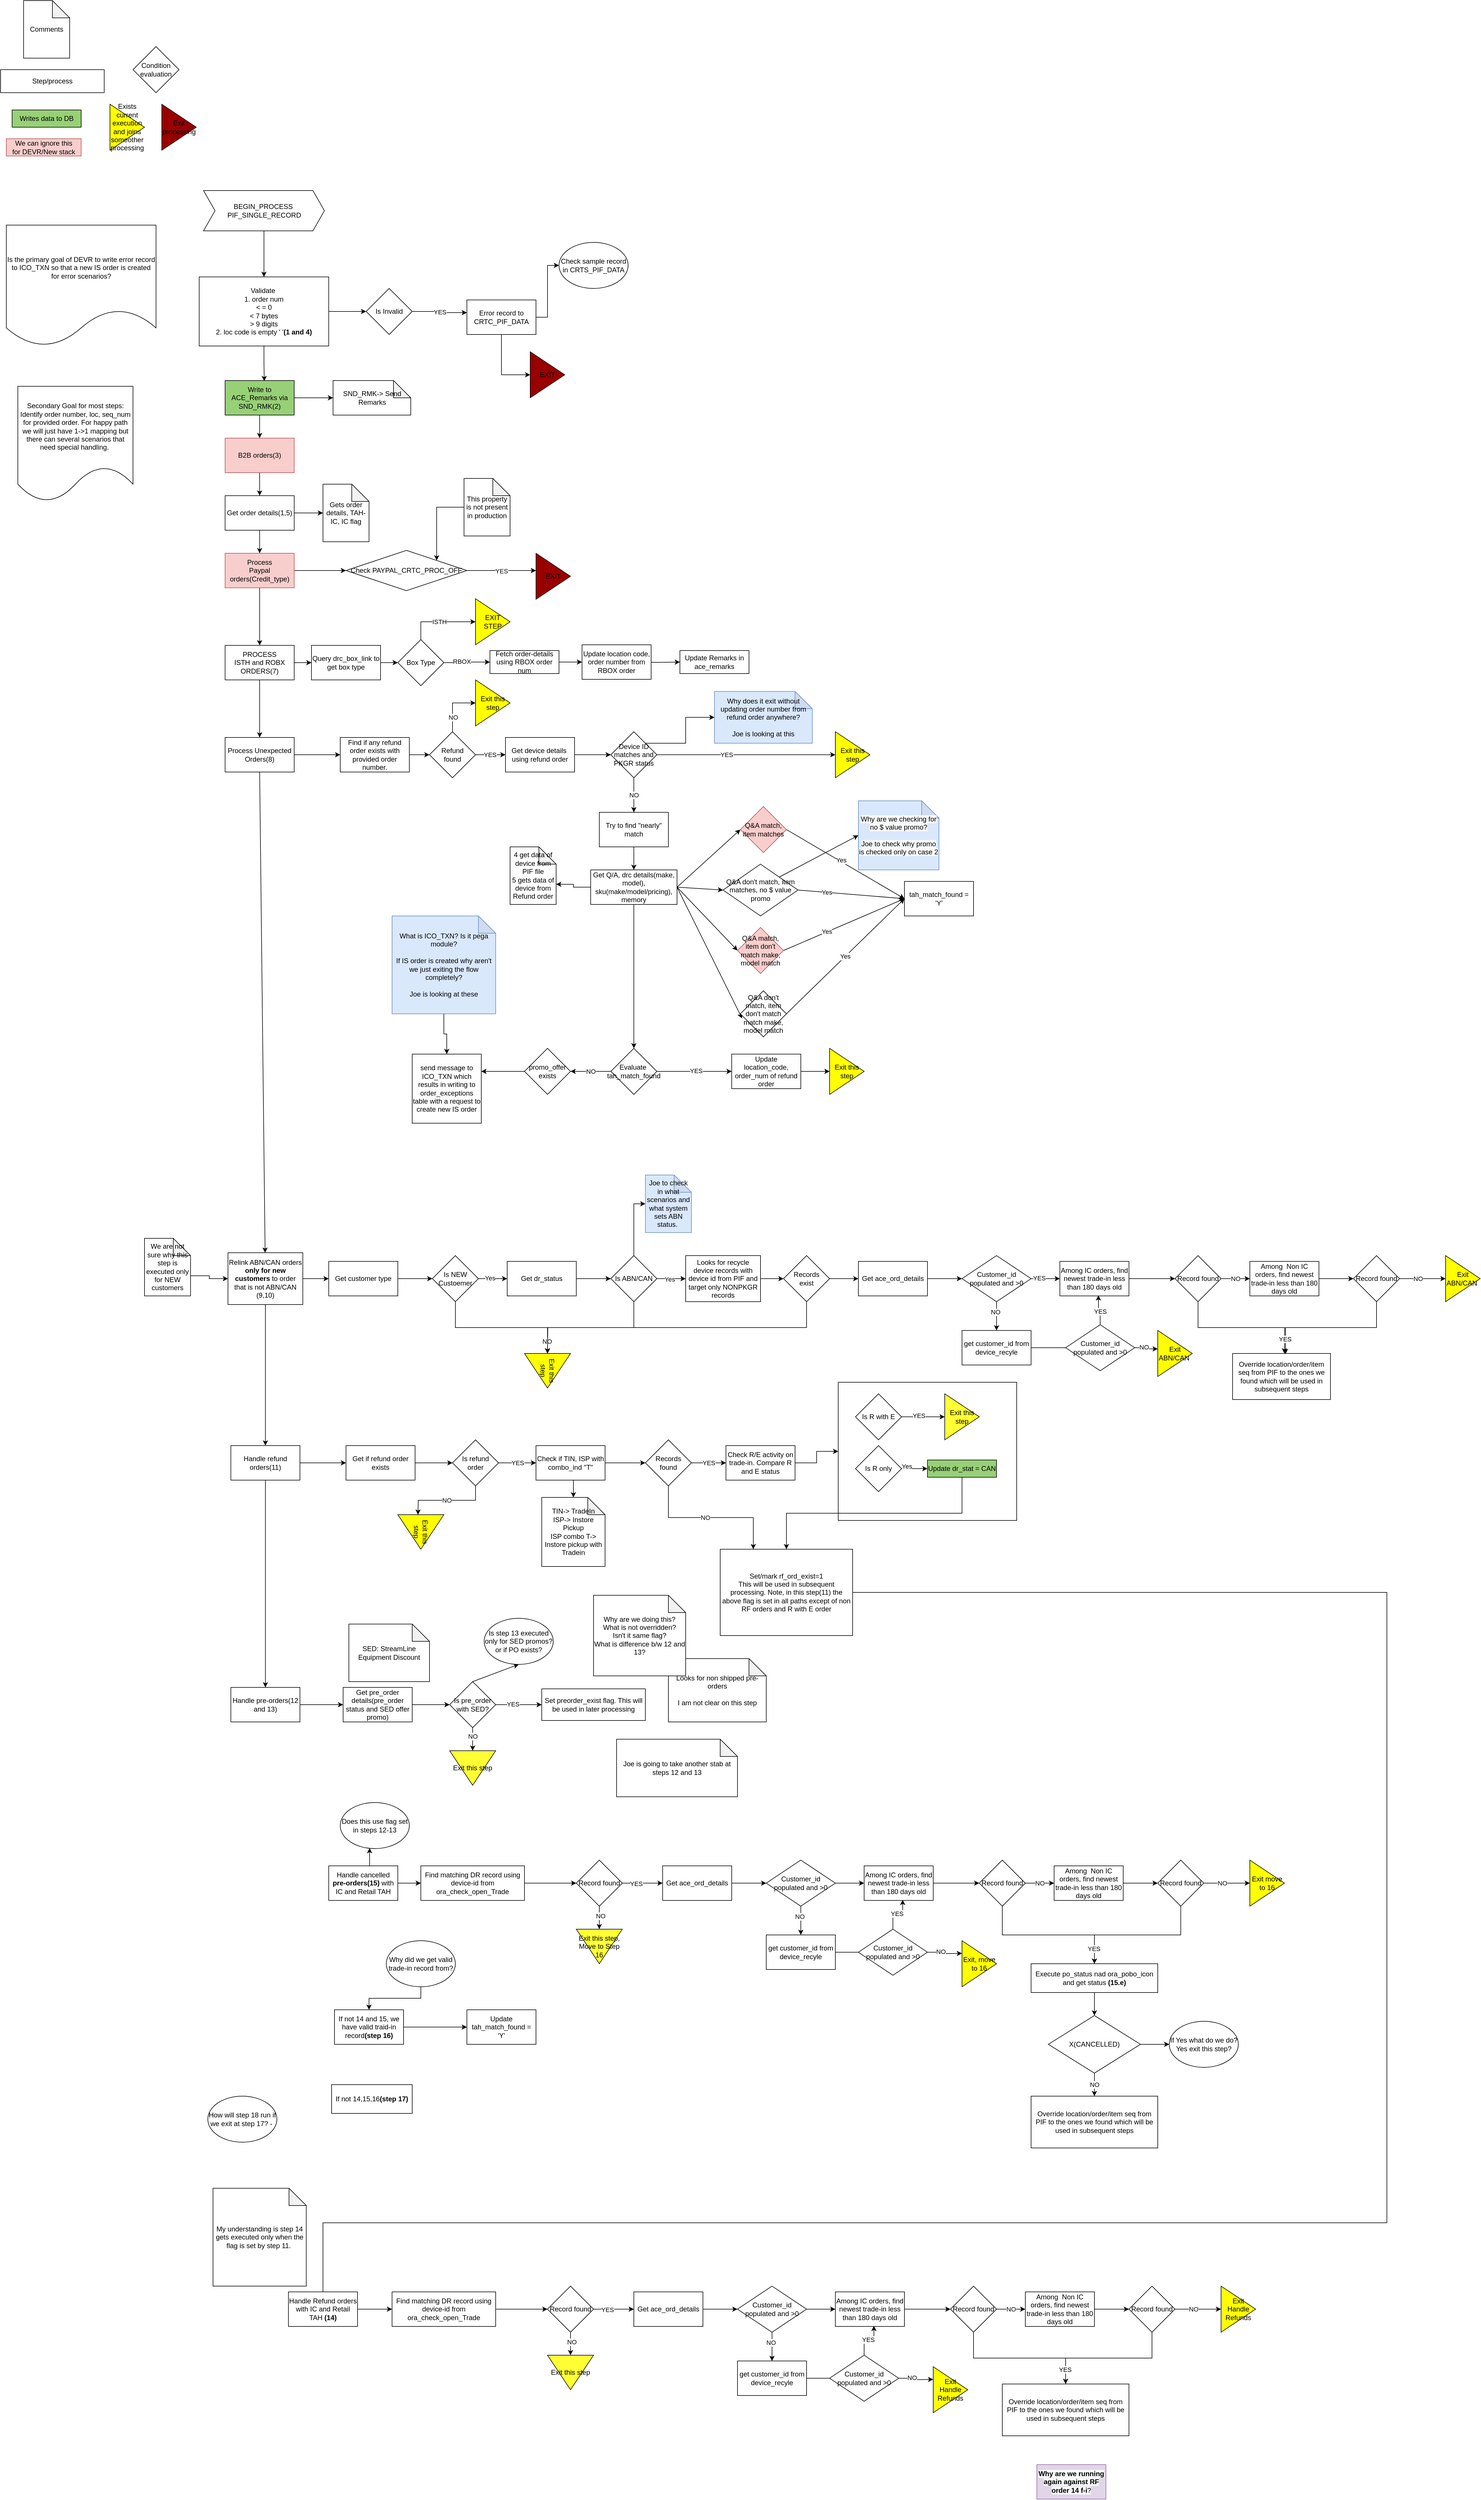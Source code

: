 <mxfile version="17.1.2" type="github">
  <diagram id="Y2bB13DLOic2n1DQH73y" name="Page-1">
    <mxGraphModel dx="1249" dy="1868" grid="1" gridSize="10" guides="1" tooltips="1" connect="1" arrows="1" fold="1" page="1" pageScale="1" pageWidth="850" pageHeight="1100" math="0" shadow="0">
      <root>
        <mxCell id="0" />
        <mxCell id="1" parent="0" />
        <mxCell id="KjjNd3zVkvkz2XqYObeU-1" value="" style="rounded=0;whiteSpace=wrap;html=1;fillColor=#FFFFFF;" parent="1" vertex="1">
          <mxGeometry x="1475" y="2030" width="310" height="240" as="geometry" />
        </mxCell>
        <mxCell id="KjjNd3zVkvkz2XqYObeU-2" style="edgeStyle=orthogonalEdgeStyle;rounded=0;orthogonalLoop=1;jettySize=auto;html=1;exitX=1;exitY=0.5;exitDx=0;exitDy=0;entryX=0;entryY=0.5;entryDx=0;entryDy=0;" parent="1" source="KjjNd3zVkvkz2XqYObeU-4" target="KjjNd3zVkvkz2XqYObeU-6" edge="1">
          <mxGeometry relative="1" as="geometry" />
        </mxCell>
        <mxCell id="KjjNd3zVkvkz2XqYObeU-3" style="edgeStyle=orthogonalEdgeStyle;rounded=0;orthogonalLoop=1;jettySize=auto;html=1;exitX=0.5;exitY=1;exitDx=0;exitDy=0;entryX=0.567;entryY=0.017;entryDx=0;entryDy=0;entryPerimeter=0;" parent="1" source="KjjNd3zVkvkz2XqYObeU-4" target="KjjNd3zVkvkz2XqYObeU-15" edge="1">
          <mxGeometry relative="1" as="geometry" />
        </mxCell>
        <mxCell id="KjjNd3zVkvkz2XqYObeU-4" value="Validate&amp;nbsp;&lt;br&gt;1. order num &lt;br&gt;&amp;lt; = 0&lt;br&gt;&amp;lt; 7 bytes&lt;br&gt;&amp;gt; 9 digits&lt;br&gt;2. loc code is empty &#39; &#39;&lt;b&gt;(1 and 4)&lt;/b&gt;" style="rounded=0;whiteSpace=wrap;html=1;" parent="1" vertex="1">
          <mxGeometry x="365" y="110" width="225" height="120" as="geometry" />
        </mxCell>
        <mxCell id="KjjNd3zVkvkz2XqYObeU-5" value="YES" style="edgeStyle=orthogonalEdgeStyle;rounded=0;orthogonalLoop=1;jettySize=auto;html=1;exitX=1;exitY=0.5;exitDx=0;exitDy=0;entryX=0;entryY=0.367;entryDx=0;entryDy=0;entryPerimeter=0;" parent="1" source="KjjNd3zVkvkz2XqYObeU-6" target="KjjNd3zVkvkz2XqYObeU-9" edge="1">
          <mxGeometry relative="1" as="geometry" />
        </mxCell>
        <mxCell id="KjjNd3zVkvkz2XqYObeU-6" value="Is Invalid" style="rhombus;whiteSpace=wrap;html=1;" parent="1" vertex="1">
          <mxGeometry x="655" y="130" width="80" height="80" as="geometry" />
        </mxCell>
        <mxCell id="KjjNd3zVkvkz2XqYObeU-7" style="edgeStyle=orthogonalEdgeStyle;rounded=0;orthogonalLoop=1;jettySize=auto;html=1;exitX=1;exitY=0.5;exitDx=0;exitDy=0;entryX=0;entryY=0.5;entryDx=0;entryDy=0;" parent="1" source="KjjNd3zVkvkz2XqYObeU-9" target="KjjNd3zVkvkz2XqYObeU-10" edge="1">
          <mxGeometry relative="1" as="geometry" />
        </mxCell>
        <mxCell id="KjjNd3zVkvkz2XqYObeU-8" style="edgeStyle=orthogonalEdgeStyle;rounded=0;orthogonalLoop=1;jettySize=auto;html=1;exitX=0.5;exitY=1;exitDx=0;exitDy=0;entryX=0;entryY=0.5;entryDx=0;entryDy=0;" parent="1" source="KjjNd3zVkvkz2XqYObeU-9" target="KjjNd3zVkvkz2XqYObeU-36" edge="1">
          <mxGeometry relative="1" as="geometry" />
        </mxCell>
        <mxCell id="KjjNd3zVkvkz2XqYObeU-9" value="Error record to CRTC_PIF_DATA" style="rounded=0;whiteSpace=wrap;html=1;" parent="1" vertex="1">
          <mxGeometry x="830" y="150" width="120" height="60" as="geometry" />
        </mxCell>
        <mxCell id="KjjNd3zVkvkz2XqYObeU-10" value="Check sample record in CRTS_PIF_DATA" style="ellipse;whiteSpace=wrap;html=1;" parent="1" vertex="1">
          <mxGeometry x="990" y="50" width="120" height="80" as="geometry" />
        </mxCell>
        <mxCell id="KjjNd3zVkvkz2XqYObeU-13" style="edgeStyle=orthogonalEdgeStyle;rounded=0;orthogonalLoop=1;jettySize=auto;html=1;exitX=1;exitY=0.5;exitDx=0;exitDy=0;entryX=0;entryY=0.5;entryDx=0;entryDy=0;entryPerimeter=0;" parent="1" source="KjjNd3zVkvkz2XqYObeU-15" target="39fMgKnNSvpU2rscRBlQ-1" edge="1">
          <mxGeometry relative="1" as="geometry">
            <mxPoint x="638.4" y="302" as="targetPoint" />
          </mxGeometry>
        </mxCell>
        <mxCell id="KjjNd3zVkvkz2XqYObeU-14" style="edgeStyle=orthogonalEdgeStyle;rounded=0;orthogonalLoop=1;jettySize=auto;html=1;exitX=0.5;exitY=1;exitDx=0;exitDy=0;entryX=0.5;entryY=0;entryDx=0;entryDy=0;" parent="1" source="KjjNd3zVkvkz2XqYObeU-15" target="KjjNd3zVkvkz2XqYObeU-18" edge="1">
          <mxGeometry relative="1" as="geometry" />
        </mxCell>
        <mxCell id="KjjNd3zVkvkz2XqYObeU-15" value="Write to ACE_Remarks via SND_RMK(2)" style="rounded=0;whiteSpace=wrap;html=1;fillColor=#97D077;" parent="1" vertex="1">
          <mxGeometry x="410" y="290" width="120" height="60" as="geometry" />
        </mxCell>
        <mxCell id="KjjNd3zVkvkz2XqYObeU-17" style="edgeStyle=orthogonalEdgeStyle;rounded=0;orthogonalLoop=1;jettySize=auto;html=1;exitX=0.5;exitY=1;exitDx=0;exitDy=0;entryX=0.5;entryY=0;entryDx=0;entryDy=0;" parent="1" source="KjjNd3zVkvkz2XqYObeU-18" target="KjjNd3zVkvkz2XqYObeU-23" edge="1">
          <mxGeometry relative="1" as="geometry" />
        </mxCell>
        <mxCell id="KjjNd3zVkvkz2XqYObeU-18" value="B2B orders(3)" style="rounded=0;whiteSpace=wrap;html=1;fillColor=#f8cecc;strokeColor=#b85450;" parent="1" vertex="1">
          <mxGeometry x="410" y="390" width="120" height="60" as="geometry" />
        </mxCell>
        <mxCell id="KjjNd3zVkvkz2XqYObeU-19" value="Writes data to DB" style="rounded=0;whiteSpace=wrap;html=1;fillColor=#97D077;" parent="1" vertex="1">
          <mxGeometry x="40" y="-180" width="120" height="30" as="geometry" />
        </mxCell>
        <mxCell id="KjjNd3zVkvkz2XqYObeU-20" value="We can ignore this&lt;br&gt;for DEVR/New stack" style="rounded=0;whiteSpace=wrap;html=1;fillColor=#f8cecc;strokeColor=#b85450;" parent="1" vertex="1">
          <mxGeometry x="30" y="-130" width="130" height="30" as="geometry" />
        </mxCell>
        <mxCell id="KjjNd3zVkvkz2XqYObeU-21" style="edgeStyle=orthogonalEdgeStyle;rounded=0;orthogonalLoop=1;jettySize=auto;html=1;exitX=1;exitY=0.5;exitDx=0;exitDy=0;entryX=0;entryY=0.5;entryDx=0;entryDy=0;entryPerimeter=0;" parent="1" source="KjjNd3zVkvkz2XqYObeU-23" target="39fMgKnNSvpU2rscRBlQ-4" edge="1">
          <mxGeometry relative="1" as="geometry">
            <mxPoint x="630" y="510" as="targetPoint" />
          </mxGeometry>
        </mxCell>
        <mxCell id="KjjNd3zVkvkz2XqYObeU-22" style="edgeStyle=orthogonalEdgeStyle;rounded=0;orthogonalLoop=1;jettySize=auto;html=1;exitX=0.5;exitY=1;exitDx=0;exitDy=0;entryX=0.5;entryY=0;entryDx=0;entryDy=0;" parent="1" source="KjjNd3zVkvkz2XqYObeU-23" target="KjjNd3zVkvkz2XqYObeU-27" edge="1">
          <mxGeometry relative="1" as="geometry" />
        </mxCell>
        <mxCell id="KjjNd3zVkvkz2XqYObeU-23" value="Get order details(1,5)" style="rounded=0;whiteSpace=wrap;html=1;fillColor=#FFFFFF;" parent="1" vertex="1">
          <mxGeometry x="410" y="490" width="120" height="60" as="geometry" />
        </mxCell>
        <mxCell id="KjjNd3zVkvkz2XqYObeU-25" value="" style="edgeStyle=orthogonalEdgeStyle;rounded=0;orthogonalLoop=1;jettySize=auto;html=1;exitX=1;exitY=0.5;exitDx=0;exitDy=0;entryX=0;entryY=0.5;entryDx=0;entryDy=0;" parent="1" source="KjjNd3zVkvkz2XqYObeU-27" target="KjjNd3zVkvkz2XqYObeU-29" edge="1">
          <mxGeometry relative="1" as="geometry" />
        </mxCell>
        <mxCell id="KjjNd3zVkvkz2XqYObeU-26" style="edgeStyle=orthogonalEdgeStyle;rounded=0;orthogonalLoop=1;jettySize=auto;html=1;exitX=0.5;exitY=1;exitDx=0;exitDy=0;" parent="1" source="KjjNd3zVkvkz2XqYObeU-27" target="KjjNd3zVkvkz2XqYObeU-33" edge="1">
          <mxGeometry relative="1" as="geometry" />
        </mxCell>
        <mxCell id="KjjNd3zVkvkz2XqYObeU-27" value="Process&lt;br&gt;Paypal orders(Credit_type)" style="rounded=0;whiteSpace=wrap;html=1;fillColor=#f8cecc;strokeColor=#b85450;" parent="1" vertex="1">
          <mxGeometry x="410" y="590" width="120" height="60" as="geometry" />
        </mxCell>
        <mxCell id="KjjNd3zVkvkz2XqYObeU-28" value="YES" style="edgeStyle=orthogonalEdgeStyle;rounded=0;orthogonalLoop=1;jettySize=auto;html=1;exitX=1;exitY=0.5;exitDx=0;exitDy=0;" parent="1" source="KjjNd3zVkvkz2XqYObeU-29" edge="1">
          <mxGeometry relative="1" as="geometry">
            <mxPoint x="950" y="620" as="targetPoint" />
          </mxGeometry>
        </mxCell>
        <mxCell id="KjjNd3zVkvkz2XqYObeU-29" value="Check PAYPAL_CRTC_PROC_OFF" style="rhombus;whiteSpace=wrap;html=1;fillColor=#FFFFFF;" parent="1" vertex="1">
          <mxGeometry x="620" y="585" width="210" height="70" as="geometry" />
        </mxCell>
        <mxCell id="KjjNd3zVkvkz2XqYObeU-32" style="edgeStyle=orthogonalEdgeStyle;rounded=0;orthogonalLoop=1;jettySize=auto;html=1;exitX=0.5;exitY=1;exitDx=0;exitDy=0;entryX=0.5;entryY=0;entryDx=0;entryDy=0;" parent="1" source="KjjNd3zVkvkz2XqYObeU-33" target="KjjNd3zVkvkz2XqYObeU-50" edge="1">
          <mxGeometry relative="1" as="geometry" />
        </mxCell>
        <mxCell id="39fMgKnNSvpU2rscRBlQ-13" style="edgeStyle=orthogonalEdgeStyle;rounded=0;orthogonalLoop=1;jettySize=auto;html=1;exitX=1;exitY=0.5;exitDx=0;exitDy=0;entryX=0;entryY=0.5;entryDx=0;entryDy=0;" edge="1" parent="1" source="KjjNd3zVkvkz2XqYObeU-33" target="39fMgKnNSvpU2rscRBlQ-9">
          <mxGeometry relative="1" as="geometry" />
        </mxCell>
        <mxCell id="KjjNd3zVkvkz2XqYObeU-33" value="PROCESS&lt;br&gt;ISTH and ROBX ORDERS(7)" style="rounded=0;whiteSpace=wrap;html=1;fillColor=#FFFFFF;" parent="1" vertex="1">
          <mxGeometry x="410" y="750" width="120" height="60" as="geometry" />
        </mxCell>
        <mxCell id="KjjNd3zVkvkz2XqYObeU-36" value="EXIT" style="triangle;whiteSpace=wrap;html=1;fillColor=#990000;" parent="1" vertex="1">
          <mxGeometry x="940" y="240" width="60" height="80" as="geometry" />
        </mxCell>
        <mxCell id="KjjNd3zVkvkz2XqYObeU-37" value="EXIT" style="triangle;whiteSpace=wrap;html=1;fillColor=#990000;" parent="1" vertex="1">
          <mxGeometry x="950" y="590" width="60" height="80" as="geometry" />
        </mxCell>
        <mxCell id="KjjNd3zVkvkz2XqYObeU-41" style="edgeStyle=orthogonalEdgeStyle;rounded=0;orthogonalLoop=1;jettySize=auto;html=1;exitX=1;exitY=0.5;exitDx=0;exitDy=0;" parent="1" source="KjjNd3zVkvkz2XqYObeU-42" target="39fMgKnNSvpU2rscRBlQ-5" edge="1">
          <mxGeometry relative="1" as="geometry">
            <mxPoint x="1000" y="779" as="targetPoint" />
          </mxGeometry>
        </mxCell>
        <mxCell id="KjjNd3zVkvkz2XqYObeU-42" value="Fetch order-details using RBOX order num" style="rounded=0;whiteSpace=wrap;html=1;fillColor=#FFFFFF;" parent="1" vertex="1">
          <mxGeometry x="870" y="759" width="120" height="40" as="geometry" />
        </mxCell>
        <mxCell id="KjjNd3zVkvkz2XqYObeU-44" value="Update Remarks in ace_remarks" style="rounded=0;whiteSpace=wrap;html=1;fillColor=#FFFFFF;" parent="1" vertex="1">
          <mxGeometry x="1200" y="759" width="120" height="40" as="geometry" />
        </mxCell>
        <mxCell id="KjjNd3zVkvkz2XqYObeU-46" style="edgeStyle=orthogonalEdgeStyle;rounded=0;orthogonalLoop=1;jettySize=auto;html=1;exitX=1;exitY=0.5;exitDx=0;exitDy=0;entryX=0;entryY=0.5;entryDx=0;entryDy=0;" parent="1" source="KjjNd3zVkvkz2XqYObeU-50" target="KjjNd3zVkvkz2XqYObeU-53" edge="1">
          <mxGeometry relative="1" as="geometry" />
        </mxCell>
        <mxCell id="KjjNd3zVkvkz2XqYObeU-49" style="edgeStyle=none;rounded=0;orthogonalLoop=1;jettySize=auto;html=1;exitX=0.5;exitY=1;exitDx=0;exitDy=0;" parent="1" source="KjjNd3zVkvkz2XqYObeU-50" target="KjjNd3zVkvkz2XqYObeU-113" edge="1">
          <mxGeometry relative="1" as="geometry" />
        </mxCell>
        <mxCell id="KjjNd3zVkvkz2XqYObeU-50" value="Process Unexpected Orders(8)" style="rounded=0;whiteSpace=wrap;html=1;fillColor=#FFFFFF;" parent="1" vertex="1">
          <mxGeometry x="410" y="910" width="120" height="60" as="geometry" />
        </mxCell>
        <mxCell id="KjjNd3zVkvkz2XqYObeU-51" style="edgeStyle=orthogonalEdgeStyle;rounded=0;orthogonalLoop=1;jettySize=auto;html=1;exitX=1;exitY=0.5;exitDx=0;exitDy=0;entryX=0;entryY=0.5;entryDx=0;entryDy=0;" parent="1" source="KjjNd3zVkvkz2XqYObeU-53" target="39fMgKnNSvpU2rscRBlQ-17" edge="1">
          <mxGeometry relative="1" as="geometry" />
        </mxCell>
        <mxCell id="KjjNd3zVkvkz2XqYObeU-53" value="Find if any refund order exists with provided order number.&lt;br&gt;" style="rounded=0;whiteSpace=wrap;html=1;fillColor=#FFFFFF;" parent="1" vertex="1">
          <mxGeometry x="610" y="910" width="120" height="60" as="geometry" />
        </mxCell>
        <mxCell id="KjjNd3zVkvkz2XqYObeU-54" style="edgeStyle=orthogonalEdgeStyle;rounded=0;orthogonalLoop=1;jettySize=auto;html=1;exitX=1;exitY=0.5;exitDx=0;exitDy=0;entryX=0;entryY=0.5;entryDx=0;entryDy=0;" parent="1" source="KjjNd3zVkvkz2XqYObeU-55" target="KjjNd3zVkvkz2XqYObeU-67" edge="1">
          <mxGeometry relative="1" as="geometry">
            <mxPoint x="1070" y="990" as="targetPoint" />
          </mxGeometry>
        </mxCell>
        <mxCell id="KjjNd3zVkvkz2XqYObeU-55" value="Get device details&amp;nbsp;&lt;br&gt;using refund order" style="rounded=0;whiteSpace=wrap;html=1;fillColor=#FFFFFF;" parent="1" vertex="1">
          <mxGeometry x="897" y="910" width="120" height="60" as="geometry" />
        </mxCell>
        <mxCell id="KjjNd3zVkvkz2XqYObeU-57" value="Exit this step" style="triangle;whiteSpace=wrap;html=1;fillColor=#FFFF00;" parent="1" vertex="1">
          <mxGeometry x="845" y="810" width="60" height="80" as="geometry" />
        </mxCell>
        <mxCell id="39fMgKnNSvpU2rscRBlQ-22" value="NO" style="edgeStyle=orthogonalEdgeStyle;rounded=0;orthogonalLoop=1;jettySize=auto;html=1;exitX=0.5;exitY=1;exitDx=0;exitDy=0;entryX=0.5;entryY=0;entryDx=0;entryDy=0;" edge="1" parent="1" source="KjjNd3zVkvkz2XqYObeU-67" target="KjjNd3zVkvkz2XqYObeU-75">
          <mxGeometry relative="1" as="geometry" />
        </mxCell>
        <mxCell id="39fMgKnNSvpU2rscRBlQ-23" style="edgeStyle=orthogonalEdgeStyle;rounded=0;orthogonalLoop=1;jettySize=auto;html=1;exitX=1;exitY=0.5;exitDx=0;exitDy=0;entryX=0;entryY=0.5;entryDx=0;entryDy=0;" edge="1" parent="1" source="KjjNd3zVkvkz2XqYObeU-67" target="KjjNd3zVkvkz2XqYObeU-70">
          <mxGeometry relative="1" as="geometry" />
        </mxCell>
        <mxCell id="39fMgKnNSvpU2rscRBlQ-26" value="YES" style="edgeLabel;html=1;align=center;verticalAlign=middle;resizable=0;points=[];" vertex="1" connectable="0" parent="39fMgKnNSvpU2rscRBlQ-23">
          <mxGeometry x="-0.219" relative="1" as="geometry">
            <mxPoint as="offset" />
          </mxGeometry>
        </mxCell>
        <mxCell id="39fMgKnNSvpU2rscRBlQ-25" style="edgeStyle=orthogonalEdgeStyle;rounded=0;orthogonalLoop=1;jettySize=auto;html=1;exitX=1;exitY=0;exitDx=0;exitDy=0;entryX=0;entryY=0.5;entryDx=0;entryDy=0;entryPerimeter=0;" edge="1" parent="1" source="KjjNd3zVkvkz2XqYObeU-67" target="39fMgKnNSvpU2rscRBlQ-24">
          <mxGeometry relative="1" as="geometry" />
        </mxCell>
        <mxCell id="KjjNd3zVkvkz2XqYObeU-67" value="Device ID matches and PKGR status" style="rhombus;whiteSpace=wrap;html=1;fillColor=#FFFFFF;" parent="1" vertex="1">
          <mxGeometry x="1080" y="900" width="80" height="80" as="geometry" />
        </mxCell>
        <mxCell id="KjjNd3zVkvkz2XqYObeU-70" value="Exit this step" style="triangle;whiteSpace=wrap;html=1;fillColor=#FFFF00;" parent="1" vertex="1">
          <mxGeometry x="1470" y="900" width="60" height="80" as="geometry" />
        </mxCell>
        <mxCell id="39fMgKnNSvpU2rscRBlQ-27" style="edgeStyle=orthogonalEdgeStyle;rounded=0;orthogonalLoop=1;jettySize=auto;html=1;exitX=0.5;exitY=1;exitDx=0;exitDy=0;" edge="1" parent="1" source="KjjNd3zVkvkz2XqYObeU-75" target="KjjNd3zVkvkz2XqYObeU-81">
          <mxGeometry relative="1" as="geometry" />
        </mxCell>
        <mxCell id="KjjNd3zVkvkz2XqYObeU-75" value="Try to find &quot;nearly&quot; match" style="rounded=0;whiteSpace=wrap;html=1;fillColor=#FFFFFF;" parent="1" vertex="1">
          <mxGeometry x="1060" y="1040" width="120" height="60" as="geometry" />
        </mxCell>
        <mxCell id="KjjNd3zVkvkz2XqYObeU-77" style="edgeStyle=none;rounded=0;orthogonalLoop=1;jettySize=auto;html=1;exitX=1;exitY=0.5;exitDx=0;exitDy=0;entryX=0;entryY=0.5;entryDx=0;entryDy=0;" parent="1" source="KjjNd3zVkvkz2XqYObeU-81" target="KjjNd3zVkvkz2XqYObeU-85" edge="1">
          <mxGeometry relative="1" as="geometry" />
        </mxCell>
        <mxCell id="KjjNd3zVkvkz2XqYObeU-78" style="edgeStyle=none;rounded=0;orthogonalLoop=1;jettySize=auto;html=1;exitX=1;exitY=0.5;exitDx=0;exitDy=0;entryX=0;entryY=0.5;entryDx=0;entryDy=0;" parent="1" source="KjjNd3zVkvkz2XqYObeU-81" target="KjjNd3zVkvkz2XqYObeU-88" edge="1">
          <mxGeometry relative="1" as="geometry" />
        </mxCell>
        <mxCell id="KjjNd3zVkvkz2XqYObeU-79" style="edgeStyle=none;rounded=0;orthogonalLoop=1;jettySize=auto;html=1;exitX=1;exitY=0.5;exitDx=0;exitDy=0;entryX=0;entryY=0.5;entryDx=0;entryDy=0;" parent="1" source="KjjNd3zVkvkz2XqYObeU-81" target="KjjNd3zVkvkz2XqYObeU-91" edge="1">
          <mxGeometry relative="1" as="geometry" />
        </mxCell>
        <mxCell id="KjjNd3zVkvkz2XqYObeU-80" style="edgeStyle=none;rounded=0;orthogonalLoop=1;jettySize=auto;html=1;exitX=1;exitY=0.5;exitDx=0;exitDy=0;entryX=0.038;entryY=0.6;entryDx=0;entryDy=0;entryPerimeter=0;" parent="1" source="KjjNd3zVkvkz2XqYObeU-81" target="KjjNd3zVkvkz2XqYObeU-95" edge="1">
          <mxGeometry relative="1" as="geometry" />
        </mxCell>
        <mxCell id="39fMgKnNSvpU2rscRBlQ-29" style="edgeStyle=orthogonalEdgeStyle;rounded=0;orthogonalLoop=1;jettySize=auto;html=1;exitX=0;exitY=0.5;exitDx=0;exitDy=0;entryX=0;entryY=0;entryDx=80;entryDy=65;entryPerimeter=0;" edge="1" parent="1" source="KjjNd3zVkvkz2XqYObeU-81" target="39fMgKnNSvpU2rscRBlQ-28">
          <mxGeometry relative="1" as="geometry" />
        </mxCell>
        <mxCell id="39fMgKnNSvpU2rscRBlQ-31" style="edgeStyle=orthogonalEdgeStyle;rounded=0;orthogonalLoop=1;jettySize=auto;html=1;exitX=0.5;exitY=1;exitDx=0;exitDy=0;entryX=0.5;entryY=0;entryDx=0;entryDy=0;" edge="1" parent="1" source="KjjNd3zVkvkz2XqYObeU-81" target="39fMgKnNSvpU2rscRBlQ-30">
          <mxGeometry relative="1" as="geometry" />
        </mxCell>
        <mxCell id="KjjNd3zVkvkz2XqYObeU-81" value="Get Q/A, drc details(make, model), sku(make/model/pricing), memory" style="rounded=0;whiteSpace=wrap;html=1;fillColor=#FFFFFF;" parent="1" vertex="1">
          <mxGeometry x="1045" y="1140" width="150" height="60" as="geometry" />
        </mxCell>
        <mxCell id="KjjNd3zVkvkz2XqYObeU-83" style="edgeStyle=none;rounded=0;orthogonalLoop=1;jettySize=auto;html=1;exitX=1;exitY=0.5;exitDx=0;exitDy=0;entryX=0;entryY=0.5;entryDx=0;entryDy=0;" parent="1" source="KjjNd3zVkvkz2XqYObeU-85" target="KjjNd3zVkvkz2XqYObeU-98" edge="1">
          <mxGeometry relative="1" as="geometry" />
        </mxCell>
        <mxCell id="KjjNd3zVkvkz2XqYObeU-84" value="Yes" style="edgeLabel;html=1;align=center;verticalAlign=middle;resizable=0;points=[];" parent="KjjNd3zVkvkz2XqYObeU-83" vertex="1" connectable="0">
          <mxGeometry x="-0.088" y="2" relative="1" as="geometry">
            <mxPoint as="offset" />
          </mxGeometry>
        </mxCell>
        <mxCell id="KjjNd3zVkvkz2XqYObeU-85" value="Q&amp;amp;A match, item matches" style="rhombus;whiteSpace=wrap;html=1;fillColor=#f8cecc;strokeColor=#b85450;" parent="1" vertex="1">
          <mxGeometry x="1305" y="1030" width="80" height="80" as="geometry" />
        </mxCell>
        <mxCell id="KjjNd3zVkvkz2XqYObeU-86" style="edgeStyle=none;rounded=0;orthogonalLoop=1;jettySize=auto;html=1;exitX=1;exitY=0.5;exitDx=0;exitDy=0;entryX=0;entryY=0.5;entryDx=0;entryDy=0;" parent="1" source="KjjNd3zVkvkz2XqYObeU-88" target="KjjNd3zVkvkz2XqYObeU-98" edge="1">
          <mxGeometry relative="1" as="geometry" />
        </mxCell>
        <mxCell id="KjjNd3zVkvkz2XqYObeU-87" value="Yes" style="edgeLabel;html=1;align=center;verticalAlign=middle;resizable=0;points=[];" parent="KjjNd3zVkvkz2XqYObeU-86" vertex="1" connectable="0">
          <mxGeometry x="-0.463" relative="1" as="geometry">
            <mxPoint as="offset" />
          </mxGeometry>
        </mxCell>
        <mxCell id="SbFfsxjL-s59OUdSH46h-8" style="edgeStyle=none;rounded=0;orthogonalLoop=1;jettySize=auto;html=1;exitX=1;exitY=0;exitDx=0;exitDy=0;entryX=0;entryY=0.5;entryDx=0;entryDy=0;entryPerimeter=0;" parent="1" source="KjjNd3zVkvkz2XqYObeU-88" target="39fMgKnNSvpU2rscRBlQ-16" edge="1">
          <mxGeometry relative="1" as="geometry">
            <mxPoint x="1470" y="1126.23" as="targetPoint" />
          </mxGeometry>
        </mxCell>
        <mxCell id="KjjNd3zVkvkz2XqYObeU-88" value="Q&amp;amp;A don&#39;t match, item matches, no $ value promo" style="rhombus;whiteSpace=wrap;html=1;fillColor=#FFFFFF;" parent="1" vertex="1">
          <mxGeometry x="1275" y="1130" width="130" height="90" as="geometry" />
        </mxCell>
        <mxCell id="KjjNd3zVkvkz2XqYObeU-89" style="edgeStyle=none;rounded=0;orthogonalLoop=1;jettySize=auto;html=1;exitX=1;exitY=0.5;exitDx=0;exitDy=0;entryX=0;entryY=0.5;entryDx=0;entryDy=0;" parent="1" source="KjjNd3zVkvkz2XqYObeU-91" target="KjjNd3zVkvkz2XqYObeU-98" edge="1">
          <mxGeometry relative="1" as="geometry" />
        </mxCell>
        <mxCell id="KjjNd3zVkvkz2XqYObeU-90" value="Yes" style="edgeLabel;html=1;align=center;verticalAlign=middle;resizable=0;points=[];" parent="KjjNd3zVkvkz2XqYObeU-89" vertex="1" connectable="0">
          <mxGeometry x="-0.291" y="2" relative="1" as="geometry">
            <mxPoint x="1" as="offset" />
          </mxGeometry>
        </mxCell>
        <mxCell id="KjjNd3zVkvkz2XqYObeU-91" value="Q&amp;amp;A match, item don&#39;t match make, model match" style="rhombus;whiteSpace=wrap;html=1;fillColor=#f8cecc;strokeColor=#b85450;" parent="1" vertex="1">
          <mxGeometry x="1300" y="1240" width="80" height="80" as="geometry" />
        </mxCell>
        <mxCell id="KjjNd3zVkvkz2XqYObeU-94" value="Yes" style="edgeStyle=none;rounded=0;orthogonalLoop=1;jettySize=auto;html=1;exitX=1;exitY=0.5;exitDx=0;exitDy=0;entryX=0;entryY=0.5;entryDx=0;entryDy=0;" parent="1" source="KjjNd3zVkvkz2XqYObeU-95" edge="1" target="KjjNd3zVkvkz2XqYObeU-98">
          <mxGeometry relative="1" as="geometry">
            <mxPoint x="1610" y="1260" as="targetPoint" />
          </mxGeometry>
        </mxCell>
        <mxCell id="KjjNd3zVkvkz2XqYObeU-95" value="Q&amp;amp;A don&#39;t match, item don&#39;t match match make, model match" style="rhombus;whiteSpace=wrap;html=1;fillColor=#FFFFFF;" parent="1" vertex="1">
          <mxGeometry x="1305" y="1350" width="80" height="80" as="geometry" />
        </mxCell>
        <mxCell id="KjjNd3zVkvkz2XqYObeU-98" value="tah_match_found = &#39;Y&#39;" style="rounded=0;whiteSpace=wrap;html=1;fillColor=#FFFFFF;" parent="1" vertex="1">
          <mxGeometry x="1590" y="1160" width="120" height="60" as="geometry" />
        </mxCell>
        <mxCell id="KjjNd3zVkvkz2XqYObeU-107" value="send message to ICO_TXN which results in writing to order_exceptions table with a request to create new IS order" style="rounded=0;whiteSpace=wrap;html=1;fillColor=#FFFFFF;" parent="1" vertex="1">
          <mxGeometry x="735" y="1460" width="120" height="120" as="geometry" />
        </mxCell>
        <mxCell id="KjjNd3zVkvkz2XqYObeU-110" style="edgeStyle=none;rounded=0;orthogonalLoop=1;jettySize=auto;html=1;exitX=1;exitY=0.5;exitDx=0;exitDy=0;entryX=0;entryY=0.5;entryDx=0;entryDy=0;" parent="1" source="KjjNd3zVkvkz2XqYObeU-113" target="KjjNd3zVkvkz2XqYObeU-115" edge="1">
          <mxGeometry relative="1" as="geometry" />
        </mxCell>
        <mxCell id="KjjNd3zVkvkz2XqYObeU-112" style="edgeStyle=orthogonalEdgeStyle;rounded=0;orthogonalLoop=1;jettySize=auto;html=1;exitX=0.5;exitY=1;exitDx=0;exitDy=0;" parent="1" source="KjjNd3zVkvkz2XqYObeU-113" target="KjjNd3zVkvkz2XqYObeU-122" edge="1">
          <mxGeometry relative="1" as="geometry" />
        </mxCell>
        <mxCell id="KjjNd3zVkvkz2XqYObeU-113" value="Relink ABN/CAN orders &lt;b&gt;only for new customers&lt;/b&gt; to order that is not ABN/CAN (9,10)" style="rounded=0;whiteSpace=wrap;html=1;fillColor=#FFFFFF;" parent="1" vertex="1">
          <mxGeometry x="415" y="1805" width="130" height="90" as="geometry" />
        </mxCell>
        <mxCell id="KjjNd3zVkvkz2XqYObeU-114" style="edgeStyle=none;rounded=0;orthogonalLoop=1;jettySize=auto;html=1;exitX=1;exitY=0.5;exitDx=0;exitDy=0;entryX=0;entryY=0.5;entryDx=0;entryDy=0;" parent="1" source="KjjNd3zVkvkz2XqYObeU-115" target="KjjNd3zVkvkz2XqYObeU-119" edge="1">
          <mxGeometry relative="1" as="geometry" />
        </mxCell>
        <mxCell id="KjjNd3zVkvkz2XqYObeU-115" value="Get customer type" style="rounded=0;whiteSpace=wrap;html=1;fillColor=#FFFFFF;" parent="1" vertex="1">
          <mxGeometry x="590" y="1820" width="120" height="60" as="geometry" />
        </mxCell>
        <mxCell id="KjjNd3zVkvkz2XqYObeU-116" style="edgeStyle=none;rounded=0;orthogonalLoop=1;jettySize=auto;html=1;exitX=1;exitY=0.5;exitDx=0;exitDy=0;entryX=0;entryY=0.5;entryDx=0;entryDy=0;" parent="1" source="KjjNd3zVkvkz2XqYObeU-119" target="KjjNd3zVkvkz2XqYObeU-125" edge="1">
          <mxGeometry relative="1" as="geometry" />
        </mxCell>
        <mxCell id="KjjNd3zVkvkz2XqYObeU-117" value="Yes" style="edgeLabel;html=1;align=center;verticalAlign=middle;resizable=0;points=[];" parent="KjjNd3zVkvkz2XqYObeU-116" vertex="1" connectable="0">
          <mxGeometry x="-0.2" y="1" relative="1" as="geometry">
            <mxPoint as="offset" />
          </mxGeometry>
        </mxCell>
        <mxCell id="KjjNd3zVkvkz2XqYObeU-118" style="edgeStyle=orthogonalEdgeStyle;rounded=0;orthogonalLoop=1;jettySize=auto;html=1;exitX=0.5;exitY=1;exitDx=0;exitDy=0;entryX=0;entryY=0.5;entryDx=0;entryDy=0;" parent="1" source="KjjNd3zVkvkz2XqYObeU-119" target="KjjNd3zVkvkz2XqYObeU-123" edge="1">
          <mxGeometry relative="1" as="geometry" />
        </mxCell>
        <mxCell id="KjjNd3zVkvkz2XqYObeU-119" value="Is NEW Custoemer" style="rhombus;whiteSpace=wrap;html=1;fillColor=#FFFFFF;" parent="1" vertex="1">
          <mxGeometry x="770" y="1810" width="80" height="80" as="geometry" />
        </mxCell>
        <mxCell id="KjjNd3zVkvkz2XqYObeU-120" style="edgeStyle=orthogonalEdgeStyle;rounded=0;orthogonalLoop=1;jettySize=auto;html=1;exitX=1;exitY=0.5;exitDx=0;exitDy=0;entryX=0;entryY=0.5;entryDx=0;entryDy=0;" parent="1" source="KjjNd3zVkvkz2XqYObeU-122" target="KjjNd3zVkvkz2XqYObeU-169" edge="1">
          <mxGeometry relative="1" as="geometry" />
        </mxCell>
        <mxCell id="KjjNd3zVkvkz2XqYObeU-121" style="edgeStyle=none;rounded=0;orthogonalLoop=1;jettySize=auto;html=1;exitX=0.5;exitY=1;exitDx=0;exitDy=0;entryX=0.5;entryY=0;entryDx=0;entryDy=0;" parent="1" source="KjjNd3zVkvkz2XqYObeU-122" target="KjjNd3zVkvkz2XqYObeU-198" edge="1">
          <mxGeometry relative="1" as="geometry" />
        </mxCell>
        <mxCell id="KjjNd3zVkvkz2XqYObeU-122" value="Handle refund orders(11)" style="rounded=0;whiteSpace=wrap;html=1;fillColor=#FFFFFF;" parent="1" vertex="1">
          <mxGeometry x="420" y="2140" width="120" height="60" as="geometry" />
        </mxCell>
        <mxCell id="KjjNd3zVkvkz2XqYObeU-123" value="Exit this step" style="triangle;whiteSpace=wrap;html=1;fillColor=#FFFF00;rotation=90;" parent="1" vertex="1">
          <mxGeometry x="940" y="1970" width="60" height="80" as="geometry" />
        </mxCell>
        <mxCell id="KjjNd3zVkvkz2XqYObeU-124" style="edgeStyle=none;rounded=0;orthogonalLoop=1;jettySize=auto;html=1;exitX=1;exitY=0.5;exitDx=0;exitDy=0;" parent="1" source="KjjNd3zVkvkz2XqYObeU-125" target="KjjNd3zVkvkz2XqYObeU-130" edge="1">
          <mxGeometry relative="1" as="geometry" />
        </mxCell>
        <mxCell id="KjjNd3zVkvkz2XqYObeU-125" value="Get dr_status" style="rounded=0;whiteSpace=wrap;html=1;fillColor=#FFFFFF;" parent="1" vertex="1">
          <mxGeometry x="900" y="1820" width="120" height="60" as="geometry" />
        </mxCell>
        <mxCell id="KjjNd3zVkvkz2XqYObeU-126" style="edgeStyle=orthogonalEdgeStyle;rounded=0;orthogonalLoop=1;jettySize=auto;html=1;exitX=0.5;exitY=1;exitDx=0;exitDy=0;entryX=0;entryY=0.5;entryDx=0;entryDy=0;" parent="1" source="KjjNd3zVkvkz2XqYObeU-130" target="KjjNd3zVkvkz2XqYObeU-123" edge="1">
          <mxGeometry relative="1" as="geometry" />
        </mxCell>
        <mxCell id="KjjNd3zVkvkz2XqYObeU-127" value="NO" style="edgeLabel;html=1;align=center;verticalAlign=middle;resizable=0;points=[];" parent="KjjNd3zVkvkz2XqYObeU-126" vertex="1" connectable="0">
          <mxGeometry x="0.827" y="-1" relative="1" as="geometry">
            <mxPoint as="offset" />
          </mxGeometry>
        </mxCell>
        <mxCell id="KjjNd3zVkvkz2XqYObeU-128" style="edgeStyle=none;rounded=0;orthogonalLoop=1;jettySize=auto;html=1;exitX=1;exitY=0.5;exitDx=0;exitDy=0;entryX=0;entryY=0.5;entryDx=0;entryDy=0;" parent="1" source="KjjNd3zVkvkz2XqYObeU-130" target="KjjNd3zVkvkz2XqYObeU-134" edge="1">
          <mxGeometry relative="1" as="geometry" />
        </mxCell>
        <mxCell id="KjjNd3zVkvkz2XqYObeU-129" value="Yes" style="edgeLabel;html=1;align=center;verticalAlign=middle;resizable=0;points=[];" parent="KjjNd3zVkvkz2XqYObeU-128" vertex="1" connectable="0">
          <mxGeometry x="-0.12" y="-1" relative="1" as="geometry">
            <mxPoint as="offset" />
          </mxGeometry>
        </mxCell>
        <mxCell id="39fMgKnNSvpU2rscRBlQ-47" style="edgeStyle=orthogonalEdgeStyle;rounded=0;orthogonalLoop=1;jettySize=auto;html=1;exitX=0.5;exitY=0;exitDx=0;exitDy=0;entryX=0;entryY=0.5;entryDx=0;entryDy=0;entryPerimeter=0;" edge="1" parent="1" source="KjjNd3zVkvkz2XqYObeU-130" target="SbFfsxjL-s59OUdSH46h-47">
          <mxGeometry relative="1" as="geometry" />
        </mxCell>
        <mxCell id="KjjNd3zVkvkz2XqYObeU-130" value="Is ABN/CAN" style="rhombus;whiteSpace=wrap;html=1;fillColor=#FFFFFF;" parent="1" vertex="1">
          <mxGeometry x="1080" y="1810" width="80" height="80" as="geometry" />
        </mxCell>
        <mxCell id="KjjNd3zVkvkz2XqYObeU-132" style="edgeStyle=none;rounded=0;orthogonalLoop=1;jettySize=auto;html=1;exitX=1;exitY=0.5;exitDx=0;exitDy=0;entryX=0;entryY=0.5;entryDx=0;entryDy=0;" parent="1" source="KjjNd3zVkvkz2XqYObeU-134" target="KjjNd3zVkvkz2XqYObeU-137" edge="1">
          <mxGeometry relative="1" as="geometry" />
        </mxCell>
        <mxCell id="KjjNd3zVkvkz2XqYObeU-134" value="Looks for recycle device records with device id from PIF and target only NONPKGR records" style="rounded=0;whiteSpace=wrap;html=1;fillColor=#FFFFFF;" parent="1" vertex="1">
          <mxGeometry x="1210" y="1810" width="130" height="80" as="geometry" />
        </mxCell>
        <mxCell id="KjjNd3zVkvkz2XqYObeU-135" style="edgeStyle=orthogonalEdgeStyle;rounded=0;orthogonalLoop=1;jettySize=auto;html=1;exitX=0.5;exitY=1;exitDx=0;exitDy=0;" parent="1" source="KjjNd3zVkvkz2XqYObeU-137" edge="1">
          <mxGeometry relative="1" as="geometry">
            <mxPoint x="970" y="1980" as="targetPoint" />
          </mxGeometry>
        </mxCell>
        <mxCell id="KjjNd3zVkvkz2XqYObeU-136" style="edgeStyle=none;rounded=0;orthogonalLoop=1;jettySize=auto;html=1;exitX=1;exitY=0.5;exitDx=0;exitDy=0;entryX=0;entryY=0.5;entryDx=0;entryDy=0;" parent="1" source="KjjNd3zVkvkz2XqYObeU-137" target="KjjNd3zVkvkz2XqYObeU-140" edge="1">
          <mxGeometry relative="1" as="geometry" />
        </mxCell>
        <mxCell id="KjjNd3zVkvkz2XqYObeU-137" value="Records &lt;br&gt;exist" style="rhombus;whiteSpace=wrap;html=1;fillColor=#FFFFFF;" parent="1" vertex="1">
          <mxGeometry x="1380" y="1810" width="80" height="80" as="geometry" />
        </mxCell>
        <mxCell id="KjjNd3zVkvkz2XqYObeU-139" style="edgeStyle=none;rounded=0;orthogonalLoop=1;jettySize=auto;html=1;exitX=1;exitY=0.5;exitDx=0;exitDy=0;" parent="1" source="KjjNd3zVkvkz2XqYObeU-140" edge="1">
          <mxGeometry relative="1" as="geometry">
            <mxPoint x="1690" y="1850" as="targetPoint" />
          </mxGeometry>
        </mxCell>
        <mxCell id="KjjNd3zVkvkz2XqYObeU-140" value="Get ace_ord_details" style="rounded=0;whiteSpace=wrap;html=1;fillColor=#FFFFFF;" parent="1" vertex="1">
          <mxGeometry x="1510" y="1820" width="120" height="60" as="geometry" />
        </mxCell>
        <mxCell id="KjjNd3zVkvkz2XqYObeU-141" style="edgeStyle=none;rounded=0;orthogonalLoop=1;jettySize=auto;html=1;exitX=0.5;exitY=1;exitDx=0;exitDy=0;" parent="1" source="KjjNd3zVkvkz2XqYObeU-144" target="KjjNd3zVkvkz2XqYObeU-148" edge="1">
          <mxGeometry relative="1" as="geometry" />
        </mxCell>
        <mxCell id="KjjNd3zVkvkz2XqYObeU-142" value="NO" style="edgeLabel;html=1;align=center;verticalAlign=middle;resizable=0;points=[];" parent="KjjNd3zVkvkz2XqYObeU-141" vertex="1" connectable="0">
          <mxGeometry x="-0.28" y="-2" relative="1" as="geometry">
            <mxPoint as="offset" />
          </mxGeometry>
        </mxCell>
        <mxCell id="KjjNd3zVkvkz2XqYObeU-143" style="edgeStyle=none;rounded=0;orthogonalLoop=1;jettySize=auto;html=1;exitX=1;exitY=0.5;exitDx=0;exitDy=0;entryX=0;entryY=0.5;entryDx=0;entryDy=0;" parent="1" source="KjjNd3zVkvkz2XqYObeU-144" target="KjjNd3zVkvkz2XqYObeU-150" edge="1">
          <mxGeometry relative="1" as="geometry" />
        </mxCell>
        <mxCell id="39fMgKnNSvpU2rscRBlQ-49" value="YES" style="edgeLabel;html=1;align=center;verticalAlign=middle;resizable=0;points=[];" vertex="1" connectable="0" parent="KjjNd3zVkvkz2XqYObeU-143">
          <mxGeometry x="-0.44" y="1" relative="1" as="geometry">
            <mxPoint as="offset" />
          </mxGeometry>
        </mxCell>
        <mxCell id="KjjNd3zVkvkz2XqYObeU-144" value="Customer_id populated and &amp;gt;0" style="rhombus;whiteSpace=wrap;html=1;fillColor=#FFFFFF;" parent="1" vertex="1">
          <mxGeometry x="1690" y="1810" width="120" height="80" as="geometry" />
        </mxCell>
        <mxCell id="KjjNd3zVkvkz2XqYObeU-145" style="edgeStyle=none;rounded=0;orthogonalLoop=1;jettySize=auto;html=1;exitX=0;exitY=0.5;exitDx=0;exitDy=0;" parent="1" source="KjjNd3zVkvkz2XqYObeU-144" target="KjjNd3zVkvkz2XqYObeU-144" edge="1">
          <mxGeometry relative="1" as="geometry" />
        </mxCell>
        <mxCell id="KjjNd3zVkvkz2XqYObeU-146" style="edgeStyle=orthogonalEdgeStyle;rounded=0;orthogonalLoop=1;jettySize=auto;html=1;exitX=0.5;exitY=0;exitDx=0;exitDy=0;entryX=0.558;entryY=0.983;entryDx=0;entryDy=0;entryPerimeter=0;startArrow=none;" parent="1" source="KjjNd3zVkvkz2XqYObeU-165" target="KjjNd3zVkvkz2XqYObeU-150" edge="1">
          <mxGeometry relative="1" as="geometry" />
        </mxCell>
        <mxCell id="KjjNd3zVkvkz2XqYObeU-147" value="YES" style="edgeLabel;html=1;align=center;verticalAlign=middle;resizable=0;points=[];" parent="KjjNd3zVkvkz2XqYObeU-146" vertex="1" connectable="0">
          <mxGeometry x="-0.059" y="2" relative="1" as="geometry">
            <mxPoint as="offset" />
          </mxGeometry>
        </mxCell>
        <mxCell id="KjjNd3zVkvkz2XqYObeU-148" value="get customer_id from device_recyle" style="rounded=0;whiteSpace=wrap;html=1;fillColor=#FFFFFF;" parent="1" vertex="1">
          <mxGeometry x="1690" y="1940" width="120" height="60" as="geometry" />
        </mxCell>
        <mxCell id="KjjNd3zVkvkz2XqYObeU-149" style="edgeStyle=none;rounded=0;orthogonalLoop=1;jettySize=auto;html=1;exitX=1;exitY=0.5;exitDx=0;exitDy=0;entryX=0;entryY=0.5;entryDx=0;entryDy=0;" parent="1" source="KjjNd3zVkvkz2XqYObeU-150" target="KjjNd3zVkvkz2XqYObeU-153" edge="1">
          <mxGeometry relative="1" as="geometry" />
        </mxCell>
        <mxCell id="KjjNd3zVkvkz2XqYObeU-150" value="Among IC orders, find newest trade-in less than 180 days old" style="rounded=0;whiteSpace=wrap;html=1;fillColor=#FFFFFF;" parent="1" vertex="1">
          <mxGeometry x="1860" y="1820" width="120" height="60" as="geometry" />
        </mxCell>
        <mxCell id="KjjNd3zVkvkz2XqYObeU-151" value="NO" style="edgeStyle=none;rounded=0;orthogonalLoop=1;jettySize=auto;html=1;exitX=1;exitY=0.5;exitDx=0;exitDy=0;entryX=0;entryY=0.5;entryDx=0;entryDy=0;" parent="1" source="KjjNd3zVkvkz2XqYObeU-153" target="KjjNd3zVkvkz2XqYObeU-155" edge="1">
          <mxGeometry relative="1" as="geometry" />
        </mxCell>
        <mxCell id="KjjNd3zVkvkz2XqYObeU-152" style="edgeStyle=orthogonalEdgeStyle;rounded=0;orthogonalLoop=1;jettySize=auto;html=1;exitX=0.5;exitY=1;exitDx=0;exitDy=0;" parent="1" source="KjjNd3zVkvkz2XqYObeU-153" edge="1">
          <mxGeometry relative="1" as="geometry">
            <mxPoint x="2250" y="1980" as="targetPoint" />
          </mxGeometry>
        </mxCell>
        <mxCell id="KjjNd3zVkvkz2XqYObeU-153" value="Record found" style="rhombus;whiteSpace=wrap;html=1;fillColor=#FFFFFF;" parent="1" vertex="1">
          <mxGeometry x="2060" y="1810" width="80" height="80" as="geometry" />
        </mxCell>
        <mxCell id="KjjNd3zVkvkz2XqYObeU-154" style="edgeStyle=none;rounded=0;orthogonalLoop=1;jettySize=auto;html=1;exitX=1;exitY=0.5;exitDx=0;exitDy=0;entryX=0;entryY=0.5;entryDx=0;entryDy=0;" parent="1" source="KjjNd3zVkvkz2XqYObeU-155" target="KjjNd3zVkvkz2XqYObeU-160" edge="1">
          <mxGeometry relative="1" as="geometry" />
        </mxCell>
        <mxCell id="KjjNd3zVkvkz2XqYObeU-155" value="&lt;span&gt;Among&amp;nbsp; Non IC orders, find newest trade-in less than 180 days old&lt;/span&gt;" style="rounded=0;whiteSpace=wrap;html=1;fillColor=#FFFFFF;" parent="1" vertex="1">
          <mxGeometry x="2190" y="1820" width="120" height="60" as="geometry" />
        </mxCell>
        <mxCell id="KjjNd3zVkvkz2XqYObeU-156" style="edgeStyle=none;rounded=0;orthogonalLoop=1;jettySize=auto;html=1;exitX=1;exitY=0.5;exitDx=0;exitDy=0;entryX=0;entryY=0.5;entryDx=0;entryDy=0;" parent="1" source="KjjNd3zVkvkz2XqYObeU-160" target="KjjNd3zVkvkz2XqYObeU-161" edge="1">
          <mxGeometry relative="1" as="geometry" />
        </mxCell>
        <mxCell id="KjjNd3zVkvkz2XqYObeU-157" value="NO" style="edgeLabel;html=1;align=center;verticalAlign=middle;resizable=0;points=[];" parent="KjjNd3zVkvkz2XqYObeU-156" vertex="1" connectable="0">
          <mxGeometry x="-0.2" relative="1" as="geometry">
            <mxPoint as="offset" />
          </mxGeometry>
        </mxCell>
        <mxCell id="KjjNd3zVkvkz2XqYObeU-158" style="edgeStyle=orthogonalEdgeStyle;rounded=0;orthogonalLoop=1;jettySize=auto;html=1;exitX=0.5;exitY=1;exitDx=0;exitDy=0;entryX=0.541;entryY=0.013;entryDx=0;entryDy=0;entryPerimeter=0;" parent="1" source="KjjNd3zVkvkz2XqYObeU-160" target="KjjNd3zVkvkz2XqYObeU-162" edge="1">
          <mxGeometry relative="1" as="geometry" />
        </mxCell>
        <mxCell id="KjjNd3zVkvkz2XqYObeU-159" value="YES" style="edgeLabel;html=1;align=center;verticalAlign=middle;resizable=0;points=[];" parent="KjjNd3zVkvkz2XqYObeU-158" vertex="1" connectable="0">
          <mxGeometry x="0.791" y="-1" relative="1" as="geometry">
            <mxPoint as="offset" />
          </mxGeometry>
        </mxCell>
        <mxCell id="KjjNd3zVkvkz2XqYObeU-160" value="Record found" style="rhombus;whiteSpace=wrap;html=1;fillColor=#FFFFFF;" parent="1" vertex="1">
          <mxGeometry x="2370" y="1810" width="80" height="80" as="geometry" />
        </mxCell>
        <mxCell id="KjjNd3zVkvkz2XqYObeU-161" value="Exit ABN/CAN&amp;nbsp;" style="triangle;whiteSpace=wrap;html=1;fillColor=#FFFF00;" parent="1" vertex="1">
          <mxGeometry x="2530" y="1810" width="60" height="80" as="geometry" />
        </mxCell>
        <mxCell id="KjjNd3zVkvkz2XqYObeU-162" value="Override location/order/item seq from PIF to the ones we found which will be used in subsequent steps" style="rounded=0;whiteSpace=wrap;html=1;fillColor=#FFFFFF;" parent="1" vertex="1">
          <mxGeometry x="2160" y="1980" width="170" height="80" as="geometry" />
        </mxCell>
        <mxCell id="KjjNd3zVkvkz2XqYObeU-163" style="edgeStyle=orthogonalEdgeStyle;rounded=0;orthogonalLoop=1;jettySize=auto;html=1;exitX=1;exitY=0.5;exitDx=0;exitDy=0;entryX=0;entryY=0.4;entryDx=0;entryDy=0;entryPerimeter=0;" parent="1" source="KjjNd3zVkvkz2XqYObeU-165" target="KjjNd3zVkvkz2XqYObeU-167" edge="1">
          <mxGeometry relative="1" as="geometry" />
        </mxCell>
        <mxCell id="KjjNd3zVkvkz2XqYObeU-164" value="NO" style="edgeLabel;html=1;align=center;verticalAlign=middle;resizable=0;points=[];" parent="KjjNd3zVkvkz2XqYObeU-163" vertex="1" connectable="0">
          <mxGeometry x="-0.258" y="1" relative="1" as="geometry">
            <mxPoint as="offset" />
          </mxGeometry>
        </mxCell>
        <mxCell id="KjjNd3zVkvkz2XqYObeU-165" value="Customer_id populated and &amp;gt;0" style="rhombus;whiteSpace=wrap;html=1;fillColor=#FFFFFF;" parent="1" vertex="1">
          <mxGeometry x="1870" y="1930" width="120" height="80" as="geometry" />
        </mxCell>
        <mxCell id="KjjNd3zVkvkz2XqYObeU-166" value="" style="edgeStyle=orthogonalEdgeStyle;rounded=0;orthogonalLoop=1;jettySize=auto;html=1;exitX=1;exitY=0.5;exitDx=0;exitDy=0;entryX=0;entryY=0.5;entryDx=0;entryDy=0;endArrow=none;" parent="1" source="KjjNd3zVkvkz2XqYObeU-148" target="KjjNd3zVkvkz2XqYObeU-165" edge="1">
          <mxGeometry relative="1" as="geometry">
            <mxPoint x="1810" y="1970" as="sourcePoint" />
            <mxPoint x="1926.96" y="1878.98" as="targetPoint" />
          </mxGeometry>
        </mxCell>
        <mxCell id="KjjNd3zVkvkz2XqYObeU-167" value="Exit ABN/CAN&amp;nbsp;" style="triangle;whiteSpace=wrap;html=1;fillColor=#FFFF00;" parent="1" vertex="1">
          <mxGeometry x="2030" y="1940" width="60" height="80" as="geometry" />
        </mxCell>
        <mxCell id="KjjNd3zVkvkz2XqYObeU-168" style="edgeStyle=orthogonalEdgeStyle;rounded=0;orthogonalLoop=1;jettySize=auto;html=1;exitX=1;exitY=0.5;exitDx=0;exitDy=0;entryX=0;entryY=0.5;entryDx=0;entryDy=0;" parent="1" source="KjjNd3zVkvkz2XqYObeU-169" target="KjjNd3zVkvkz2XqYObeU-172" edge="1">
          <mxGeometry relative="1" as="geometry" />
        </mxCell>
        <mxCell id="KjjNd3zVkvkz2XqYObeU-169" value="Get if refund order exists" style="rounded=0;whiteSpace=wrap;html=1;fillColor=#FFFFFF;" parent="1" vertex="1">
          <mxGeometry x="620" y="2140" width="120" height="60" as="geometry" />
        </mxCell>
        <mxCell id="KjjNd3zVkvkz2XqYObeU-170" value="YES" style="edgeStyle=orthogonalEdgeStyle;rounded=0;orthogonalLoop=1;jettySize=auto;html=1;exitX=1;exitY=0.5;exitDx=0;exitDy=0;entryX=0;entryY=0.5;entryDx=0;entryDy=0;" parent="1" source="KjjNd3zVkvkz2XqYObeU-172" target="KjjNd3zVkvkz2XqYObeU-176" edge="1">
          <mxGeometry relative="1" as="geometry" />
        </mxCell>
        <mxCell id="KjjNd3zVkvkz2XqYObeU-171" value="NO" style="edgeStyle=orthogonalEdgeStyle;rounded=0;orthogonalLoop=1;jettySize=auto;html=1;exitX=0.5;exitY=1;exitDx=0;exitDy=0;" parent="1" source="KjjNd3zVkvkz2XqYObeU-172" edge="1">
          <mxGeometry relative="1" as="geometry">
            <mxPoint x="745" y="2260" as="targetPoint" />
          </mxGeometry>
        </mxCell>
        <mxCell id="KjjNd3zVkvkz2XqYObeU-172" value="Is refund order" style="rhombus;whiteSpace=wrap;html=1;fillColor=#FFFFFF;" parent="1" vertex="1">
          <mxGeometry x="805" y="2130" width="80" height="80" as="geometry" />
        </mxCell>
        <mxCell id="KjjNd3zVkvkz2XqYObeU-174" style="edgeStyle=orthogonalEdgeStyle;rounded=0;orthogonalLoop=1;jettySize=auto;html=1;exitX=1;exitY=0.5;exitDx=0;exitDy=0;entryX=0;entryY=0.5;entryDx=0;entryDy=0;" parent="1" source="KjjNd3zVkvkz2XqYObeU-176" target="KjjNd3zVkvkz2XqYObeU-181" edge="1">
          <mxGeometry relative="1" as="geometry" />
        </mxCell>
        <mxCell id="39fMgKnNSvpU2rscRBlQ-48" style="edgeStyle=orthogonalEdgeStyle;rounded=0;orthogonalLoop=1;jettySize=auto;html=1;exitX=0.5;exitY=1;exitDx=0;exitDy=0;entryX=0.5;entryY=0;entryDx=0;entryDy=0;entryPerimeter=0;" edge="1" parent="1" source="KjjNd3zVkvkz2XqYObeU-176" target="SbFfsxjL-s59OUdSH46h-48">
          <mxGeometry relative="1" as="geometry" />
        </mxCell>
        <mxCell id="KjjNd3zVkvkz2XqYObeU-176" value="Check if TIN, ISP with combo_ind &quot;T&quot;" style="rounded=0;whiteSpace=wrap;html=1;fillColor=#FFFFFF;" parent="1" vertex="1">
          <mxGeometry x="950" y="2140" width="120" height="60" as="geometry" />
        </mxCell>
        <mxCell id="KjjNd3zVkvkz2XqYObeU-178" style="edgeStyle=orthogonalEdgeStyle;rounded=0;orthogonalLoop=1;jettySize=auto;html=1;exitX=0.5;exitY=1;exitDx=0;exitDy=0;entryX=0.25;entryY=0;entryDx=0;entryDy=0;" parent="1" source="KjjNd3zVkvkz2XqYObeU-181" target="KjjNd3zVkvkz2XqYObeU-182" edge="1">
          <mxGeometry relative="1" as="geometry">
            <mxPoint x="1180" y="2250" as="targetPoint" />
          </mxGeometry>
        </mxCell>
        <mxCell id="KjjNd3zVkvkz2XqYObeU-179" value="NO" style="edgeLabel;html=1;align=center;verticalAlign=middle;resizable=0;points=[];" parent="KjjNd3zVkvkz2XqYObeU-178" vertex="1" connectable="0">
          <mxGeometry x="-0.08" relative="1" as="geometry">
            <mxPoint as="offset" />
          </mxGeometry>
        </mxCell>
        <mxCell id="KjjNd3zVkvkz2XqYObeU-180" value="YES" style="edgeStyle=orthogonalEdgeStyle;rounded=0;orthogonalLoop=1;jettySize=auto;html=1;exitX=1;exitY=0.5;exitDx=0;exitDy=0;" parent="1" source="KjjNd3zVkvkz2XqYObeU-181" target="KjjNd3zVkvkz2XqYObeU-184" edge="1">
          <mxGeometry relative="1" as="geometry" />
        </mxCell>
        <mxCell id="KjjNd3zVkvkz2XqYObeU-181" value="Records found" style="rhombus;whiteSpace=wrap;html=1;fillColor=#FFFFFF;" parent="1" vertex="1">
          <mxGeometry x="1140" y="2130" width="80" height="80" as="geometry" />
        </mxCell>
        <mxCell id="KjjNd3zVkvkz2XqYObeU-182" value="Set/mark rf_ord_exist=1&lt;br&gt;This will be used in subsequent processing. Note, in this step(11) the above flag is set in all paths except of non RF orders and R with E order" style="rounded=0;whiteSpace=wrap;html=1;fillColor=#FFFFFF;" parent="1" vertex="1">
          <mxGeometry x="1270" y="2320" width="230" height="150" as="geometry" />
        </mxCell>
        <mxCell id="KjjNd3zVkvkz2XqYObeU-183" style="edgeStyle=orthogonalEdgeStyle;rounded=0;orthogonalLoop=1;jettySize=auto;html=1;exitX=1;exitY=0.5;exitDx=0;exitDy=0;entryX=0;entryY=0.5;entryDx=0;entryDy=0;" parent="1" source="KjjNd3zVkvkz2XqYObeU-184" target="KjjNd3zVkvkz2XqYObeU-1" edge="1">
          <mxGeometry relative="1" as="geometry" />
        </mxCell>
        <mxCell id="KjjNd3zVkvkz2XqYObeU-184" value="Check R/E activity on trade-in. Compare R and E status" style="rounded=0;whiteSpace=wrap;html=1;fillColor=#FFFFFF;" parent="1" vertex="1">
          <mxGeometry x="1280" y="2140" width="120" height="60" as="geometry" />
        </mxCell>
        <mxCell id="KjjNd3zVkvkz2XqYObeU-185" style="edgeStyle=orthogonalEdgeStyle;rounded=0;orthogonalLoop=1;jettySize=auto;html=1;exitX=1;exitY=0.5;exitDx=0;exitDy=0;entryX=0;entryY=0.5;entryDx=0;entryDy=0;" parent="1" source="KjjNd3zVkvkz2XqYObeU-189" target="KjjNd3zVkvkz2XqYObeU-188" edge="1">
          <mxGeometry relative="1" as="geometry">
            <mxPoint x="1545" y="2170" as="sourcePoint" />
          </mxGeometry>
        </mxCell>
        <mxCell id="KjjNd3zVkvkz2XqYObeU-186" value="YES" style="edgeLabel;html=1;align=center;verticalAlign=middle;resizable=0;points=[];" parent="KjjNd3zVkvkz2XqYObeU-185" vertex="1" connectable="0">
          <mxGeometry x="-0.2" y="2" relative="1" as="geometry">
            <mxPoint as="offset" />
          </mxGeometry>
        </mxCell>
        <mxCell id="KjjNd3zVkvkz2XqYObeU-187" value="Exit this step" style="triangle;whiteSpace=wrap;html=1;fillColor=#FFFF00;rotation=90;" parent="1" vertex="1">
          <mxGeometry x="720" y="2250" width="60" height="80" as="geometry" />
        </mxCell>
        <mxCell id="KjjNd3zVkvkz2XqYObeU-188" value="Exit this step" style="triangle;whiteSpace=wrap;html=1;fillColor=#FFFF33;" parent="1" vertex="1">
          <mxGeometry x="1660" y="2050" width="60" height="80" as="geometry" />
        </mxCell>
        <mxCell id="KjjNd3zVkvkz2XqYObeU-189" value="Is R with E" style="rhombus;whiteSpace=wrap;html=1;fillColor=#FFFFFF;" parent="1" vertex="1">
          <mxGeometry x="1505" y="2050" width="80" height="80" as="geometry" />
        </mxCell>
        <mxCell id="KjjNd3zVkvkz2XqYObeU-190" style="edgeStyle=orthogonalEdgeStyle;rounded=0;orthogonalLoop=1;jettySize=auto;html=1;entryX=0.5;entryY=0;entryDx=0;entryDy=0;exitX=0.5;exitY=1;exitDx=0;exitDy=0;" parent="1" source="KjjNd3zVkvkz2XqYObeU-195" target="KjjNd3zVkvkz2XqYObeU-182" edge="1">
          <mxGeometry relative="1" as="geometry" />
        </mxCell>
        <mxCell id="KjjNd3zVkvkz2XqYObeU-192" style="edgeStyle=orthogonalEdgeStyle;rounded=0;orthogonalLoop=1;jettySize=auto;html=1;exitX=1;exitY=0.5;exitDx=0;exitDy=0;entryX=0;entryY=0.5;entryDx=0;entryDy=0;" parent="1" source="KjjNd3zVkvkz2XqYObeU-194" target="KjjNd3zVkvkz2XqYObeU-195" edge="1">
          <mxGeometry relative="1" as="geometry" />
        </mxCell>
        <mxCell id="KjjNd3zVkvkz2XqYObeU-193" value="Yes" style="edgeLabel;html=1;align=center;verticalAlign=middle;resizable=0;points=[];" parent="KjjNd3zVkvkz2XqYObeU-192" vertex="1" connectable="0">
          <mxGeometry x="-0.6" y="4" relative="1" as="geometry">
            <mxPoint as="offset" />
          </mxGeometry>
        </mxCell>
        <mxCell id="KjjNd3zVkvkz2XqYObeU-194" value="Is R only" style="rhombus;whiteSpace=wrap;html=1;fillColor=#FFFFFF;" parent="1" vertex="1">
          <mxGeometry x="1505" y="2140" width="80" height="80" as="geometry" />
        </mxCell>
        <mxCell id="KjjNd3zVkvkz2XqYObeU-195" value="Update dr_stat = CAN" style="rounded=0;whiteSpace=wrap;html=1;fillColor=#97D077;" parent="1" vertex="1">
          <mxGeometry x="1630" y="2165" width="120" height="30" as="geometry" />
        </mxCell>
        <mxCell id="KjjNd3zVkvkz2XqYObeU-197" style="edgeStyle=none;rounded=0;orthogonalLoop=1;jettySize=auto;html=1;exitX=1;exitY=0.5;exitDx=0;exitDy=0;entryX=0;entryY=0.5;entryDx=0;entryDy=0;" parent="1" source="KjjNd3zVkvkz2XqYObeU-198" target="KjjNd3zVkvkz2XqYObeU-201" edge="1">
          <mxGeometry relative="1" as="geometry" />
        </mxCell>
        <mxCell id="KjjNd3zVkvkz2XqYObeU-198" value="Handle pre-orders(12 and 13)" style="rounded=0;whiteSpace=wrap;html=1;fillColor=#FFFFFF;" parent="1" vertex="1">
          <mxGeometry x="420" y="2560" width="120" height="60" as="geometry" />
        </mxCell>
        <mxCell id="KjjNd3zVkvkz2XqYObeU-200" style="edgeStyle=none;rounded=0;orthogonalLoop=1;jettySize=auto;html=1;exitX=1;exitY=0.5;exitDx=0;exitDy=0;entryX=0;entryY=0.5;entryDx=0;entryDy=0;" parent="1" source="KjjNd3zVkvkz2XqYObeU-201" target="KjjNd3zVkvkz2XqYObeU-208" edge="1">
          <mxGeometry relative="1" as="geometry" />
        </mxCell>
        <mxCell id="KjjNd3zVkvkz2XqYObeU-201" value="Get pre_order details(pre_order status and SED offer promo)" style="rounded=0;whiteSpace=wrap;html=1;fillColor=#FFFFFF;" parent="1" vertex="1">
          <mxGeometry x="615" y="2560" width="120" height="60" as="geometry" />
        </mxCell>
        <mxCell id="KjjNd3zVkvkz2XqYObeU-203" style="edgeStyle=none;rounded=0;orthogonalLoop=1;jettySize=auto;html=1;exitX=1;exitY=0.5;exitDx=0;exitDy=0;entryX=0;entryY=0.5;entryDx=0;entryDy=0;" parent="1" source="KjjNd3zVkvkz2XqYObeU-208" target="KjjNd3zVkvkz2XqYObeU-209" edge="1">
          <mxGeometry relative="1" as="geometry" />
        </mxCell>
        <mxCell id="KjjNd3zVkvkz2XqYObeU-204" value="YES" style="edgeLabel;html=1;align=center;verticalAlign=middle;resizable=0;points=[];" parent="KjjNd3zVkvkz2XqYObeU-203" vertex="1" connectable="0">
          <mxGeometry x="-0.25" y="1" relative="1" as="geometry">
            <mxPoint as="offset" />
          </mxGeometry>
        </mxCell>
        <mxCell id="KjjNd3zVkvkz2XqYObeU-205" style="edgeStyle=none;rounded=0;orthogonalLoop=1;jettySize=auto;html=1;exitX=0.5;exitY=1;exitDx=0;exitDy=0;" parent="1" source="KjjNd3zVkvkz2XqYObeU-208" target="KjjNd3zVkvkz2XqYObeU-210" edge="1">
          <mxGeometry relative="1" as="geometry">
            <mxPoint x="840" y="2660" as="targetPoint" />
          </mxGeometry>
        </mxCell>
        <mxCell id="KjjNd3zVkvkz2XqYObeU-206" value="NO" style="edgeLabel;html=1;align=center;verticalAlign=middle;resizable=0;points=[];" parent="KjjNd3zVkvkz2XqYObeU-205" vertex="1" connectable="0">
          <mxGeometry x="-0.25" relative="1" as="geometry">
            <mxPoint as="offset" />
          </mxGeometry>
        </mxCell>
        <mxCell id="KjjNd3zVkvkz2XqYObeU-207" style="edgeStyle=none;rounded=0;orthogonalLoop=1;jettySize=auto;html=1;exitX=0.5;exitY=0;exitDx=0;exitDy=0;entryX=0.5;entryY=1;entryDx=0;entryDy=0;" parent="1" source="KjjNd3zVkvkz2XqYObeU-208" target="KjjNd3zVkvkz2XqYObeU-212" edge="1">
          <mxGeometry relative="1" as="geometry" />
        </mxCell>
        <mxCell id="KjjNd3zVkvkz2XqYObeU-208" value="Is pre_order with SED?" style="rhombus;whiteSpace=wrap;html=1;fillColor=#FFFFFF;" parent="1" vertex="1">
          <mxGeometry x="800" y="2550" width="80" height="80" as="geometry" />
        </mxCell>
        <mxCell id="KjjNd3zVkvkz2XqYObeU-209" value="Set preorder_exist flag. This will be used in later processing" style="rounded=0;whiteSpace=wrap;html=1;fillColor=#FFFFFF;" parent="1" vertex="1">
          <mxGeometry x="960" y="2562.5" width="180" height="55" as="geometry" />
        </mxCell>
        <mxCell id="KjjNd3zVkvkz2XqYObeU-210" value="Exit this step" style="triangle;whiteSpace=wrap;html=1;fillColor=#FFFF33;direction=south;" parent="1" vertex="1">
          <mxGeometry x="800" y="2670" width="80" height="60" as="geometry" />
        </mxCell>
        <mxCell id="KjjNd3zVkvkz2XqYObeU-211" style="edgeStyle=none;rounded=0;orthogonalLoop=1;jettySize=auto;html=1;entryX=0;entryY=0.5;entryDx=0;entryDy=0;" parent="1" source="KjjNd3zVkvkz2XqYObeU-210" target="KjjNd3zVkvkz2XqYObeU-210" edge="1">
          <mxGeometry relative="1" as="geometry" />
        </mxCell>
        <mxCell id="KjjNd3zVkvkz2XqYObeU-212" value="Is step 13 executed only for SED promos? or if PO exists?" style="ellipse;whiteSpace=wrap;html=1;fillColor=#FFFFFF;" parent="1" vertex="1">
          <mxGeometry x="860" y="2440" width="120" height="80" as="geometry" />
        </mxCell>
        <mxCell id="KjjNd3zVkvkz2XqYObeU-215" style="edgeStyle=orthogonalEdgeStyle;rounded=0;orthogonalLoop=1;jettySize=auto;html=1;exitX=1;exitY=0.5;exitDx=0;exitDy=0;entryX=0;entryY=0.5;entryDx=0;entryDy=0;" parent="1" source="KjjNd3zVkvkz2XqYObeU-217" target="KjjNd3zVkvkz2XqYObeU-219" edge="1">
          <mxGeometry relative="1" as="geometry" />
        </mxCell>
        <mxCell id="KjjNd3zVkvkz2XqYObeU-217" value="Handle Refund orders with IC and Retail TAH &lt;b&gt;(14)&lt;/b&gt;" style="rounded=0;whiteSpace=wrap;html=1;fillColor=#FFFFFF;" parent="1" vertex="1">
          <mxGeometry x="520" y="3610" width="120" height="60" as="geometry" />
        </mxCell>
        <mxCell id="KjjNd3zVkvkz2XqYObeU-218" style="edgeStyle=orthogonalEdgeStyle;rounded=0;orthogonalLoop=1;jettySize=auto;html=1;exitX=1;exitY=0.5;exitDx=0;exitDy=0;entryX=0;entryY=0.5;entryDx=0;entryDy=0;" parent="1" source="KjjNd3zVkvkz2XqYObeU-219" target="KjjNd3zVkvkz2XqYObeU-225" edge="1">
          <mxGeometry relative="1" as="geometry" />
        </mxCell>
        <mxCell id="KjjNd3zVkvkz2XqYObeU-219" value="Find matching DR record using device-id from ora_check_open_Trade" style="rounded=0;whiteSpace=wrap;html=1;fillColor=#FFFFFF;" parent="1" vertex="1">
          <mxGeometry x="700" y="3610" width="180" height="60" as="geometry" />
        </mxCell>
        <mxCell id="KjjNd3zVkvkz2XqYObeU-220" value="Exit this step" style="triangle;whiteSpace=wrap;html=1;fillColor=#FFFF33;direction=south;" parent="1" vertex="1">
          <mxGeometry x="970" y="3720" width="80" height="60" as="geometry" />
        </mxCell>
        <mxCell id="KjjNd3zVkvkz2XqYObeU-221" style="edgeStyle=orthogonalEdgeStyle;rounded=0;orthogonalLoop=1;jettySize=auto;html=1;exitX=0.5;exitY=1;exitDx=0;exitDy=0;entryX=0;entryY=0.5;entryDx=0;entryDy=0;" parent="1" source="KjjNd3zVkvkz2XqYObeU-225" target="KjjNd3zVkvkz2XqYObeU-220" edge="1">
          <mxGeometry relative="1" as="geometry" />
        </mxCell>
        <mxCell id="KjjNd3zVkvkz2XqYObeU-222" value="NO" style="edgeLabel;html=1;align=center;verticalAlign=middle;resizable=0;points=[];" parent="KjjNd3zVkvkz2XqYObeU-221" vertex="1" connectable="0">
          <mxGeometry x="-0.15" y="2" relative="1" as="geometry">
            <mxPoint as="offset" />
          </mxGeometry>
        </mxCell>
        <mxCell id="KjjNd3zVkvkz2XqYObeU-223" style="edgeStyle=orthogonalEdgeStyle;rounded=0;orthogonalLoop=1;jettySize=auto;html=1;exitX=1;exitY=0.5;exitDx=0;exitDy=0;entryX=0;entryY=0.5;entryDx=0;entryDy=0;" parent="1" source="KjjNd3zVkvkz2XqYObeU-225" target="KjjNd3zVkvkz2XqYObeU-227" edge="1">
          <mxGeometry relative="1" as="geometry" />
        </mxCell>
        <mxCell id="KjjNd3zVkvkz2XqYObeU-224" value="YES" style="edgeLabel;html=1;align=center;verticalAlign=middle;resizable=0;points=[];" parent="KjjNd3zVkvkz2XqYObeU-223" vertex="1" connectable="0">
          <mxGeometry x="-0.314" y="-1" relative="1" as="geometry">
            <mxPoint as="offset" />
          </mxGeometry>
        </mxCell>
        <mxCell id="KjjNd3zVkvkz2XqYObeU-225" value="Record found" style="rhombus;whiteSpace=wrap;html=1;fillColor=#FFFFFF;" parent="1" vertex="1">
          <mxGeometry x="970" y="3600" width="80" height="80" as="geometry" />
        </mxCell>
        <mxCell id="KjjNd3zVkvkz2XqYObeU-226" style="edgeStyle=none;rounded=0;orthogonalLoop=1;jettySize=auto;html=1;exitX=1;exitY=0.5;exitDx=0;exitDy=0;" parent="1" source="KjjNd3zVkvkz2XqYObeU-227" edge="1">
          <mxGeometry relative="1" as="geometry">
            <mxPoint x="1300" y="3640" as="targetPoint" />
          </mxGeometry>
        </mxCell>
        <mxCell id="KjjNd3zVkvkz2XqYObeU-227" value="Get ace_ord_details" style="rounded=0;whiteSpace=wrap;html=1;fillColor=#FFFFFF;" parent="1" vertex="1">
          <mxGeometry x="1120" y="3610" width="120" height="60" as="geometry" />
        </mxCell>
        <mxCell id="KjjNd3zVkvkz2XqYObeU-228" style="edgeStyle=none;rounded=0;orthogonalLoop=1;jettySize=auto;html=1;exitX=0.5;exitY=1;exitDx=0;exitDy=0;" parent="1" source="KjjNd3zVkvkz2XqYObeU-231" target="KjjNd3zVkvkz2XqYObeU-235" edge="1">
          <mxGeometry relative="1" as="geometry" />
        </mxCell>
        <mxCell id="KjjNd3zVkvkz2XqYObeU-229" value="NO" style="edgeLabel;html=1;align=center;verticalAlign=middle;resizable=0;points=[];" parent="KjjNd3zVkvkz2XqYObeU-228" vertex="1" connectable="0">
          <mxGeometry x="-0.28" y="-2" relative="1" as="geometry">
            <mxPoint as="offset" />
          </mxGeometry>
        </mxCell>
        <mxCell id="KjjNd3zVkvkz2XqYObeU-230" style="edgeStyle=none;rounded=0;orthogonalLoop=1;jettySize=auto;html=1;exitX=1;exitY=0.5;exitDx=0;exitDy=0;entryX=0;entryY=0.5;entryDx=0;entryDy=0;" parent="1" source="KjjNd3zVkvkz2XqYObeU-231" target="KjjNd3zVkvkz2XqYObeU-237" edge="1">
          <mxGeometry relative="1" as="geometry" />
        </mxCell>
        <mxCell id="KjjNd3zVkvkz2XqYObeU-231" value="Customer_id populated and &amp;gt;0" style="rhombus;whiteSpace=wrap;html=1;fillColor=#FFFFFF;" parent="1" vertex="1">
          <mxGeometry x="1300" y="3600" width="120" height="80" as="geometry" />
        </mxCell>
        <mxCell id="KjjNd3zVkvkz2XqYObeU-232" style="edgeStyle=none;rounded=0;orthogonalLoop=1;jettySize=auto;html=1;exitX=0;exitY=0.5;exitDx=0;exitDy=0;" parent="1" source="KjjNd3zVkvkz2XqYObeU-231" target="KjjNd3zVkvkz2XqYObeU-231" edge="1">
          <mxGeometry relative="1" as="geometry" />
        </mxCell>
        <mxCell id="KjjNd3zVkvkz2XqYObeU-233" style="edgeStyle=orthogonalEdgeStyle;rounded=0;orthogonalLoop=1;jettySize=auto;html=1;exitX=0.5;exitY=0;exitDx=0;exitDy=0;entryX=0.558;entryY=0.983;entryDx=0;entryDy=0;entryPerimeter=0;startArrow=none;" parent="1" source="KjjNd3zVkvkz2XqYObeU-251" target="KjjNd3zVkvkz2XqYObeU-237" edge="1">
          <mxGeometry relative="1" as="geometry" />
        </mxCell>
        <mxCell id="KjjNd3zVkvkz2XqYObeU-234" value="YES" style="edgeLabel;html=1;align=center;verticalAlign=middle;resizable=0;points=[];" parent="KjjNd3zVkvkz2XqYObeU-233" vertex="1" connectable="0">
          <mxGeometry x="-0.059" y="2" relative="1" as="geometry">
            <mxPoint as="offset" />
          </mxGeometry>
        </mxCell>
        <mxCell id="KjjNd3zVkvkz2XqYObeU-235" value="get customer_id from device_recyle" style="rounded=0;whiteSpace=wrap;html=1;fillColor=#FFFFFF;" parent="1" vertex="1">
          <mxGeometry x="1300" y="3730" width="120" height="60" as="geometry" />
        </mxCell>
        <mxCell id="KjjNd3zVkvkz2XqYObeU-236" style="edgeStyle=none;rounded=0;orthogonalLoop=1;jettySize=auto;html=1;exitX=1;exitY=0.5;exitDx=0;exitDy=0;entryX=0;entryY=0.5;entryDx=0;entryDy=0;" parent="1" source="KjjNd3zVkvkz2XqYObeU-237" target="KjjNd3zVkvkz2XqYObeU-240" edge="1">
          <mxGeometry relative="1" as="geometry" />
        </mxCell>
        <mxCell id="KjjNd3zVkvkz2XqYObeU-237" value="Among IC orders, find newest trade-in less than 180 days old" style="rounded=0;whiteSpace=wrap;html=1;fillColor=#FFFFFF;" parent="1" vertex="1">
          <mxGeometry x="1470" y="3610" width="120" height="60" as="geometry" />
        </mxCell>
        <mxCell id="KjjNd3zVkvkz2XqYObeU-238" value="NO" style="edgeStyle=none;rounded=0;orthogonalLoop=1;jettySize=auto;html=1;exitX=1;exitY=0.5;exitDx=0;exitDy=0;entryX=0;entryY=0.5;entryDx=0;entryDy=0;" parent="1" source="KjjNd3zVkvkz2XqYObeU-240" target="KjjNd3zVkvkz2XqYObeU-242" edge="1">
          <mxGeometry relative="1" as="geometry" />
        </mxCell>
        <mxCell id="KjjNd3zVkvkz2XqYObeU-239" style="edgeStyle=orthogonalEdgeStyle;rounded=0;orthogonalLoop=1;jettySize=auto;html=1;exitX=0.5;exitY=1;exitDx=0;exitDy=0;entryX=0.5;entryY=0;entryDx=0;entryDy=0;" parent="1" source="KjjNd3zVkvkz2XqYObeU-240" target="KjjNd3zVkvkz2XqYObeU-254" edge="1">
          <mxGeometry relative="1" as="geometry">
            <mxPoint x="1860" y="3770" as="targetPoint" />
          </mxGeometry>
        </mxCell>
        <mxCell id="KjjNd3zVkvkz2XqYObeU-240" value="Record found" style="rhombus;whiteSpace=wrap;html=1;fillColor=#FFFFFF;" parent="1" vertex="1">
          <mxGeometry x="1670" y="3600" width="80" height="80" as="geometry" />
        </mxCell>
        <mxCell id="KjjNd3zVkvkz2XqYObeU-241" style="edgeStyle=none;rounded=0;orthogonalLoop=1;jettySize=auto;html=1;exitX=1;exitY=0.5;exitDx=0;exitDy=0;entryX=0;entryY=0.5;entryDx=0;entryDy=0;" parent="1" source="KjjNd3zVkvkz2XqYObeU-242" target="KjjNd3zVkvkz2XqYObeU-247" edge="1">
          <mxGeometry relative="1" as="geometry" />
        </mxCell>
        <mxCell id="KjjNd3zVkvkz2XqYObeU-242" value="&lt;span&gt;Among&amp;nbsp; Non IC orders, find newest trade-in less than 180 days old&lt;/span&gt;" style="rounded=0;whiteSpace=wrap;html=1;fillColor=#FFFFFF;" parent="1" vertex="1">
          <mxGeometry x="1800" y="3610" width="120" height="60" as="geometry" />
        </mxCell>
        <mxCell id="KjjNd3zVkvkz2XqYObeU-243" style="edgeStyle=none;rounded=0;orthogonalLoop=1;jettySize=auto;html=1;exitX=1;exitY=0.5;exitDx=0;exitDy=0;entryX=0;entryY=0.5;entryDx=0;entryDy=0;" parent="1" source="KjjNd3zVkvkz2XqYObeU-247" target="KjjNd3zVkvkz2XqYObeU-248" edge="1">
          <mxGeometry relative="1" as="geometry" />
        </mxCell>
        <mxCell id="KjjNd3zVkvkz2XqYObeU-244" value="NO" style="edgeLabel;html=1;align=center;verticalAlign=middle;resizable=0;points=[];" parent="KjjNd3zVkvkz2XqYObeU-243" vertex="1" connectable="0">
          <mxGeometry x="-0.2" relative="1" as="geometry">
            <mxPoint as="offset" />
          </mxGeometry>
        </mxCell>
        <mxCell id="KjjNd3zVkvkz2XqYObeU-245" style="edgeStyle=orthogonalEdgeStyle;rounded=0;orthogonalLoop=1;jettySize=auto;html=1;exitX=0.5;exitY=1;exitDx=0;exitDy=0;entryX=0.5;entryY=0;entryDx=0;entryDy=0;" parent="1" source="KjjNd3zVkvkz2XqYObeU-247" target="KjjNd3zVkvkz2XqYObeU-254" edge="1">
          <mxGeometry relative="1" as="geometry">
            <mxPoint x="1861.97" y="3771.04" as="targetPoint" />
          </mxGeometry>
        </mxCell>
        <mxCell id="KjjNd3zVkvkz2XqYObeU-246" value="YES" style="edgeLabel;html=1;align=center;verticalAlign=middle;resizable=0;points=[];" parent="KjjNd3zVkvkz2XqYObeU-245" vertex="1" connectable="0">
          <mxGeometry x="0.791" y="-1" relative="1" as="geometry">
            <mxPoint as="offset" />
          </mxGeometry>
        </mxCell>
        <mxCell id="KjjNd3zVkvkz2XqYObeU-247" value="Record found" style="rhombus;whiteSpace=wrap;html=1;fillColor=#FFFFFF;" parent="1" vertex="1">
          <mxGeometry x="1980" y="3600" width="80" height="80" as="geometry" />
        </mxCell>
        <mxCell id="KjjNd3zVkvkz2XqYObeU-248" value="Exit Handle Refunds" style="triangle;whiteSpace=wrap;html=1;fillColor=#FFFF00;" parent="1" vertex="1">
          <mxGeometry x="2140" y="3600" width="60" height="80" as="geometry" />
        </mxCell>
        <mxCell id="KjjNd3zVkvkz2XqYObeU-249" style="edgeStyle=orthogonalEdgeStyle;rounded=0;orthogonalLoop=1;jettySize=auto;html=1;exitX=1;exitY=0.5;exitDx=0;exitDy=0;entryX=0;entryY=0.4;entryDx=0;entryDy=0;entryPerimeter=0;" parent="1" source="KjjNd3zVkvkz2XqYObeU-251" edge="1">
          <mxGeometry relative="1" as="geometry">
            <mxPoint x="1640" y="3762" as="targetPoint" />
          </mxGeometry>
        </mxCell>
        <mxCell id="KjjNd3zVkvkz2XqYObeU-250" value="NO" style="edgeLabel;html=1;align=center;verticalAlign=middle;resizable=0;points=[];" parent="KjjNd3zVkvkz2XqYObeU-249" vertex="1" connectable="0">
          <mxGeometry x="-0.258" y="1" relative="1" as="geometry">
            <mxPoint as="offset" />
          </mxGeometry>
        </mxCell>
        <mxCell id="KjjNd3zVkvkz2XqYObeU-251" value="Customer_id populated and &amp;gt;0" style="rhombus;whiteSpace=wrap;html=1;fillColor=#FFFFFF;" parent="1" vertex="1">
          <mxGeometry x="1460" y="3720" width="120" height="80" as="geometry" />
        </mxCell>
        <mxCell id="KjjNd3zVkvkz2XqYObeU-252" value="" style="edgeStyle=orthogonalEdgeStyle;rounded=0;orthogonalLoop=1;jettySize=auto;html=1;exitX=1;exitY=0.5;exitDx=0;exitDy=0;entryX=0;entryY=0.5;entryDx=0;entryDy=0;endArrow=none;" parent="1" source="KjjNd3zVkvkz2XqYObeU-235" target="KjjNd3zVkvkz2XqYObeU-251" edge="1">
          <mxGeometry relative="1" as="geometry">
            <mxPoint x="1420" y="3760" as="sourcePoint" />
            <mxPoint x="1536.96" y="3668.98" as="targetPoint" />
          </mxGeometry>
        </mxCell>
        <mxCell id="KjjNd3zVkvkz2XqYObeU-253" value="Exit Handle Refunds" style="triangle;whiteSpace=wrap;html=1;fillColor=#FFFF00;" parent="1" vertex="1">
          <mxGeometry x="1640" y="3740" width="60" height="80" as="geometry" />
        </mxCell>
        <mxCell id="KjjNd3zVkvkz2XqYObeU-254" value="&lt;span&gt;Override location/order/item seq from PIF to the ones we found which will be used in subsequent steps&lt;/span&gt;" style="rounded=0;whiteSpace=wrap;html=1;" parent="1" vertex="1">
          <mxGeometry x="1760" y="3770" width="220" height="90" as="geometry" />
        </mxCell>
        <mxCell id="KjjNd3zVkvkz2XqYObeU-256" value="" style="edgeStyle=orthogonalEdgeStyle;rounded=0;orthogonalLoop=1;jettySize=auto;html=1;exitX=1;exitY=0.5;exitDx=0;exitDy=0;endArrow=none;entryX=0.5;entryY=0;entryDx=0;entryDy=0;" parent="1" source="KjjNd3zVkvkz2XqYObeU-182" target="KjjNd3zVkvkz2XqYObeU-217" edge="1">
          <mxGeometry relative="1" as="geometry">
            <mxPoint x="1890" y="2520" as="sourcePoint" />
            <mxPoint x="970" y="3735" as="targetPoint" />
            <Array as="points">
              <mxPoint x="2428" y="2395" />
              <mxPoint x="2428" y="3490" />
              <mxPoint x="580" y="3490" />
            </Array>
          </mxGeometry>
        </mxCell>
        <mxCell id="KjjNd3zVkvkz2XqYObeU-257" style="edgeStyle=orthogonalEdgeStyle;rounded=0;orthogonalLoop=1;jettySize=auto;html=1;exitX=1;exitY=0.5;exitDx=0;exitDy=0;entryX=0;entryY=0.5;entryDx=0;entryDy=0;" parent="1" source="KjjNd3zVkvkz2XqYObeU-259" target="KjjNd3zVkvkz2XqYObeU-261" edge="1">
          <mxGeometry relative="1" as="geometry" />
        </mxCell>
        <mxCell id="KjjNd3zVkvkz2XqYObeU-258" style="edgeStyle=orthogonalEdgeStyle;rounded=0;orthogonalLoop=1;jettySize=auto;html=1;exitX=0.5;exitY=0;exitDx=0;exitDy=0;entryX=0.425;entryY=0.988;entryDx=0;entryDy=0;entryPerimeter=0;" parent="1" source="KjjNd3zVkvkz2XqYObeU-259" target="KjjNd3zVkvkz2XqYObeU-298" edge="1">
          <mxGeometry relative="1" as="geometry" />
        </mxCell>
        <mxCell id="KjjNd3zVkvkz2XqYObeU-259" value="Handle cancelled &lt;b&gt;pre-orders(15) &lt;/b&gt;with IC and Retail TAH" style="rounded=0;whiteSpace=wrap;html=1;fillColor=#FFFFFF;" parent="1" vertex="1">
          <mxGeometry x="590" y="2870" width="120" height="60" as="geometry" />
        </mxCell>
        <mxCell id="KjjNd3zVkvkz2XqYObeU-260" style="edgeStyle=orthogonalEdgeStyle;rounded=0;orthogonalLoop=1;jettySize=auto;html=1;exitX=1;exitY=0.5;exitDx=0;exitDy=0;entryX=0;entryY=0.5;entryDx=0;entryDy=0;" parent="1" source="KjjNd3zVkvkz2XqYObeU-261" target="KjjNd3zVkvkz2XqYObeU-267" edge="1">
          <mxGeometry relative="1" as="geometry" />
        </mxCell>
        <mxCell id="KjjNd3zVkvkz2XqYObeU-261" value="Find matching DR record using device-id from ora_check_open_Trade" style="rounded=0;whiteSpace=wrap;html=1;fillColor=#FFFFFF;" parent="1" vertex="1">
          <mxGeometry x="750" y="2870" width="180" height="60" as="geometry" />
        </mxCell>
        <mxCell id="KjjNd3zVkvkz2XqYObeU-262" value="Exit this step, Move to Step 16" style="triangle;whiteSpace=wrap;html=1;fillColor=#FFFF33;direction=south;" parent="1" vertex="1">
          <mxGeometry x="1020" y="2980" width="80" height="60" as="geometry" />
        </mxCell>
        <mxCell id="KjjNd3zVkvkz2XqYObeU-263" style="edgeStyle=orthogonalEdgeStyle;rounded=0;orthogonalLoop=1;jettySize=auto;html=1;exitX=0.5;exitY=1;exitDx=0;exitDy=0;entryX=0;entryY=0.5;entryDx=0;entryDy=0;" parent="1" source="KjjNd3zVkvkz2XqYObeU-267" target="KjjNd3zVkvkz2XqYObeU-262" edge="1">
          <mxGeometry relative="1" as="geometry" />
        </mxCell>
        <mxCell id="KjjNd3zVkvkz2XqYObeU-264" value="NO" style="edgeLabel;html=1;align=center;verticalAlign=middle;resizable=0;points=[];" parent="KjjNd3zVkvkz2XqYObeU-263" vertex="1" connectable="0">
          <mxGeometry x="-0.15" y="2" relative="1" as="geometry">
            <mxPoint as="offset" />
          </mxGeometry>
        </mxCell>
        <mxCell id="KjjNd3zVkvkz2XqYObeU-265" style="edgeStyle=orthogonalEdgeStyle;rounded=0;orthogonalLoop=1;jettySize=auto;html=1;exitX=1;exitY=0.5;exitDx=0;exitDy=0;entryX=0;entryY=0.5;entryDx=0;entryDy=0;" parent="1" source="KjjNd3zVkvkz2XqYObeU-267" target="KjjNd3zVkvkz2XqYObeU-269" edge="1">
          <mxGeometry relative="1" as="geometry" />
        </mxCell>
        <mxCell id="KjjNd3zVkvkz2XqYObeU-266" value="YES" style="edgeLabel;html=1;align=center;verticalAlign=middle;resizable=0;points=[];" parent="KjjNd3zVkvkz2XqYObeU-265" vertex="1" connectable="0">
          <mxGeometry x="-0.314" y="-1" relative="1" as="geometry">
            <mxPoint as="offset" />
          </mxGeometry>
        </mxCell>
        <mxCell id="KjjNd3zVkvkz2XqYObeU-267" value="Record found" style="rhombus;whiteSpace=wrap;html=1;fillColor=#FFFFFF;" parent="1" vertex="1">
          <mxGeometry x="1020" y="2860" width="80" height="80" as="geometry" />
        </mxCell>
        <mxCell id="KjjNd3zVkvkz2XqYObeU-268" style="edgeStyle=none;rounded=0;orthogonalLoop=1;jettySize=auto;html=1;exitX=1;exitY=0.5;exitDx=0;exitDy=0;" parent="1" source="KjjNd3zVkvkz2XqYObeU-269" edge="1">
          <mxGeometry relative="1" as="geometry">
            <mxPoint x="1350" y="2900" as="targetPoint" />
          </mxGeometry>
        </mxCell>
        <mxCell id="KjjNd3zVkvkz2XqYObeU-269" value="Get ace_ord_details" style="rounded=0;whiteSpace=wrap;html=1;fillColor=#FFFFFF;" parent="1" vertex="1">
          <mxGeometry x="1170" y="2870" width="120" height="60" as="geometry" />
        </mxCell>
        <mxCell id="KjjNd3zVkvkz2XqYObeU-270" style="edgeStyle=none;rounded=0;orthogonalLoop=1;jettySize=auto;html=1;exitX=0.5;exitY=1;exitDx=0;exitDy=0;" parent="1" source="KjjNd3zVkvkz2XqYObeU-273" target="KjjNd3zVkvkz2XqYObeU-277" edge="1">
          <mxGeometry relative="1" as="geometry" />
        </mxCell>
        <mxCell id="KjjNd3zVkvkz2XqYObeU-271" value="NO" style="edgeLabel;html=1;align=center;verticalAlign=middle;resizable=0;points=[];" parent="KjjNd3zVkvkz2XqYObeU-270" vertex="1" connectable="0">
          <mxGeometry x="-0.28" y="-2" relative="1" as="geometry">
            <mxPoint as="offset" />
          </mxGeometry>
        </mxCell>
        <mxCell id="KjjNd3zVkvkz2XqYObeU-272" style="edgeStyle=none;rounded=0;orthogonalLoop=1;jettySize=auto;html=1;exitX=1;exitY=0.5;exitDx=0;exitDy=0;entryX=0;entryY=0.5;entryDx=0;entryDy=0;" parent="1" source="KjjNd3zVkvkz2XqYObeU-273" target="KjjNd3zVkvkz2XqYObeU-279" edge="1">
          <mxGeometry relative="1" as="geometry" />
        </mxCell>
        <mxCell id="KjjNd3zVkvkz2XqYObeU-273" value="Customer_id populated and &amp;gt;0" style="rhombus;whiteSpace=wrap;html=1;fillColor=#FFFFFF;" parent="1" vertex="1">
          <mxGeometry x="1350" y="2860" width="120" height="80" as="geometry" />
        </mxCell>
        <mxCell id="KjjNd3zVkvkz2XqYObeU-274" style="edgeStyle=none;rounded=0;orthogonalLoop=1;jettySize=auto;html=1;exitX=0;exitY=0.5;exitDx=0;exitDy=0;" parent="1" source="KjjNd3zVkvkz2XqYObeU-273" target="KjjNd3zVkvkz2XqYObeU-273" edge="1">
          <mxGeometry relative="1" as="geometry" />
        </mxCell>
        <mxCell id="KjjNd3zVkvkz2XqYObeU-275" style="edgeStyle=orthogonalEdgeStyle;rounded=0;orthogonalLoop=1;jettySize=auto;html=1;exitX=0.5;exitY=0;exitDx=0;exitDy=0;entryX=0.558;entryY=0.983;entryDx=0;entryDy=0;entryPerimeter=0;startArrow=none;" parent="1" source="KjjNd3zVkvkz2XqYObeU-293" target="KjjNd3zVkvkz2XqYObeU-279" edge="1">
          <mxGeometry relative="1" as="geometry" />
        </mxCell>
        <mxCell id="KjjNd3zVkvkz2XqYObeU-276" value="YES" style="edgeLabel;html=1;align=center;verticalAlign=middle;resizable=0;points=[];" parent="KjjNd3zVkvkz2XqYObeU-275" vertex="1" connectable="0">
          <mxGeometry x="-0.059" y="2" relative="1" as="geometry">
            <mxPoint as="offset" />
          </mxGeometry>
        </mxCell>
        <mxCell id="KjjNd3zVkvkz2XqYObeU-277" value="get customer_id from device_recyle" style="rounded=0;whiteSpace=wrap;html=1;fillColor=#FFFFFF;" parent="1" vertex="1">
          <mxGeometry x="1350" y="2990" width="120" height="60" as="geometry" />
        </mxCell>
        <mxCell id="KjjNd3zVkvkz2XqYObeU-278" style="edgeStyle=none;rounded=0;orthogonalLoop=1;jettySize=auto;html=1;exitX=1;exitY=0.5;exitDx=0;exitDy=0;entryX=0;entryY=0.5;entryDx=0;entryDy=0;" parent="1" source="KjjNd3zVkvkz2XqYObeU-279" target="KjjNd3zVkvkz2XqYObeU-282" edge="1">
          <mxGeometry relative="1" as="geometry" />
        </mxCell>
        <mxCell id="KjjNd3zVkvkz2XqYObeU-279" value="Among IC orders, find newest trade-in less than 180 days old" style="rounded=0;whiteSpace=wrap;html=1;fillColor=#FFFFFF;" parent="1" vertex="1">
          <mxGeometry x="1520" y="2870" width="120" height="60" as="geometry" />
        </mxCell>
        <mxCell id="KjjNd3zVkvkz2XqYObeU-280" value="NO" style="edgeStyle=none;rounded=0;orthogonalLoop=1;jettySize=auto;html=1;exitX=1;exitY=0.5;exitDx=0;exitDy=0;entryX=0;entryY=0.5;entryDx=0;entryDy=0;" parent="1" source="KjjNd3zVkvkz2XqYObeU-282" target="KjjNd3zVkvkz2XqYObeU-284" edge="1">
          <mxGeometry relative="1" as="geometry" />
        </mxCell>
        <mxCell id="KjjNd3zVkvkz2XqYObeU-281" style="edgeStyle=orthogonalEdgeStyle;rounded=0;orthogonalLoop=1;jettySize=auto;html=1;exitX=0.5;exitY=1;exitDx=0;exitDy=0;entryX=0.5;entryY=0;entryDx=0;entryDy=0;" parent="1" source="KjjNd3zVkvkz2XqYObeU-282" target="KjjNd3zVkvkz2XqYObeU-297" edge="1">
          <mxGeometry relative="1" as="geometry">
            <mxPoint x="1910" y="3030" as="targetPoint" />
          </mxGeometry>
        </mxCell>
        <mxCell id="KjjNd3zVkvkz2XqYObeU-282" value="Record found" style="rhombus;whiteSpace=wrap;html=1;fillColor=#FFFFFF;" parent="1" vertex="1">
          <mxGeometry x="1720" y="2860" width="80" height="80" as="geometry" />
        </mxCell>
        <mxCell id="KjjNd3zVkvkz2XqYObeU-283" style="edgeStyle=none;rounded=0;orthogonalLoop=1;jettySize=auto;html=1;exitX=1;exitY=0.5;exitDx=0;exitDy=0;entryX=0;entryY=0.5;entryDx=0;entryDy=0;" parent="1" source="KjjNd3zVkvkz2XqYObeU-284" target="KjjNd3zVkvkz2XqYObeU-289" edge="1">
          <mxGeometry relative="1" as="geometry" />
        </mxCell>
        <mxCell id="KjjNd3zVkvkz2XqYObeU-284" value="&lt;span&gt;Among&amp;nbsp; Non IC orders, find newest trade-in less than 180 days old&lt;/span&gt;" style="rounded=0;whiteSpace=wrap;html=1;fillColor=#FFFFFF;" parent="1" vertex="1">
          <mxGeometry x="1850" y="2870" width="120" height="60" as="geometry" />
        </mxCell>
        <mxCell id="KjjNd3zVkvkz2XqYObeU-285" style="edgeStyle=none;rounded=0;orthogonalLoop=1;jettySize=auto;html=1;exitX=1;exitY=0.5;exitDx=0;exitDy=0;entryX=0;entryY=0.5;entryDx=0;entryDy=0;" parent="1" source="KjjNd3zVkvkz2XqYObeU-289" target="KjjNd3zVkvkz2XqYObeU-290" edge="1">
          <mxGeometry relative="1" as="geometry" />
        </mxCell>
        <mxCell id="KjjNd3zVkvkz2XqYObeU-286" value="NO" style="edgeLabel;html=1;align=center;verticalAlign=middle;resizable=0;points=[];" parent="KjjNd3zVkvkz2XqYObeU-285" vertex="1" connectable="0">
          <mxGeometry x="-0.2" relative="1" as="geometry">
            <mxPoint as="offset" />
          </mxGeometry>
        </mxCell>
        <mxCell id="KjjNd3zVkvkz2XqYObeU-287" style="edgeStyle=orthogonalEdgeStyle;rounded=0;orthogonalLoop=1;jettySize=auto;html=1;exitX=0.5;exitY=1;exitDx=0;exitDy=0;entryX=0.5;entryY=0;entryDx=0;entryDy=0;" parent="1" source="KjjNd3zVkvkz2XqYObeU-289" target="KjjNd3zVkvkz2XqYObeU-297" edge="1">
          <mxGeometry relative="1" as="geometry">
            <mxPoint x="1911.97" y="3031.04" as="targetPoint" />
          </mxGeometry>
        </mxCell>
        <mxCell id="KjjNd3zVkvkz2XqYObeU-288" value="YES" style="edgeLabel;html=1;align=center;verticalAlign=middle;resizable=0;points=[];" parent="KjjNd3zVkvkz2XqYObeU-287" vertex="1" connectable="0">
          <mxGeometry x="0.791" y="-1" relative="1" as="geometry">
            <mxPoint as="offset" />
          </mxGeometry>
        </mxCell>
        <mxCell id="KjjNd3zVkvkz2XqYObeU-289" value="Record found" style="rhombus;whiteSpace=wrap;html=1;fillColor=#FFFFFF;" parent="1" vertex="1">
          <mxGeometry x="2030" y="2860" width="80" height="80" as="geometry" />
        </mxCell>
        <mxCell id="KjjNd3zVkvkz2XqYObeU-290" value="Exit move to 16" style="triangle;whiteSpace=wrap;html=1;fillColor=#FFFF00;" parent="1" vertex="1">
          <mxGeometry x="2190" y="2860" width="60" height="80" as="geometry" />
        </mxCell>
        <mxCell id="KjjNd3zVkvkz2XqYObeU-291" style="edgeStyle=orthogonalEdgeStyle;rounded=0;orthogonalLoop=1;jettySize=auto;html=1;exitX=1;exitY=0.5;exitDx=0;exitDy=0;entryX=0;entryY=0.4;entryDx=0;entryDy=0;entryPerimeter=0;" parent="1" source="KjjNd3zVkvkz2XqYObeU-293" edge="1">
          <mxGeometry relative="1" as="geometry">
            <mxPoint x="1690" y="3022" as="targetPoint" />
          </mxGeometry>
        </mxCell>
        <mxCell id="KjjNd3zVkvkz2XqYObeU-292" value="NO" style="edgeLabel;html=1;align=center;verticalAlign=middle;resizable=0;points=[];" parent="KjjNd3zVkvkz2XqYObeU-291" vertex="1" connectable="0">
          <mxGeometry x="-0.258" y="1" relative="1" as="geometry">
            <mxPoint as="offset" />
          </mxGeometry>
        </mxCell>
        <mxCell id="KjjNd3zVkvkz2XqYObeU-293" value="Customer_id populated and &amp;gt;0" style="rhombus;whiteSpace=wrap;html=1;fillColor=#FFFFFF;" parent="1" vertex="1">
          <mxGeometry x="1510" y="2980" width="120" height="80" as="geometry" />
        </mxCell>
        <mxCell id="KjjNd3zVkvkz2XqYObeU-294" value="" style="edgeStyle=orthogonalEdgeStyle;rounded=0;orthogonalLoop=1;jettySize=auto;html=1;exitX=1;exitY=0.5;exitDx=0;exitDy=0;entryX=0;entryY=0.5;entryDx=0;entryDy=0;endArrow=none;" parent="1" source="KjjNd3zVkvkz2XqYObeU-277" target="KjjNd3zVkvkz2XqYObeU-293" edge="1">
          <mxGeometry relative="1" as="geometry">
            <mxPoint x="1470" y="3020" as="sourcePoint" />
            <mxPoint x="1586.96" y="2928.98" as="targetPoint" />
          </mxGeometry>
        </mxCell>
        <mxCell id="KjjNd3zVkvkz2XqYObeU-295" value="Exit, move to 16" style="triangle;whiteSpace=wrap;html=1;fillColor=#FFFF00;" parent="1" vertex="1">
          <mxGeometry x="1690" y="3000" width="60" height="80" as="geometry" />
        </mxCell>
        <mxCell id="KjjNd3zVkvkz2XqYObeU-296" style="edgeStyle=orthogonalEdgeStyle;rounded=0;orthogonalLoop=1;jettySize=auto;html=1;exitX=0.5;exitY=1;exitDx=0;exitDy=0;entryX=0.5;entryY=0;entryDx=0;entryDy=0;" parent="1" source="KjjNd3zVkvkz2XqYObeU-297" target="KjjNd3zVkvkz2XqYObeU-301" edge="1">
          <mxGeometry relative="1" as="geometry" />
        </mxCell>
        <mxCell id="KjjNd3zVkvkz2XqYObeU-297" value="Execute po_status nad ora_pobo_icon and get status &lt;b&gt;(15.e)&lt;/b&gt;" style="rounded=0;whiteSpace=wrap;html=1;" parent="1" vertex="1">
          <mxGeometry x="1810" y="3040" width="220" height="50" as="geometry" />
        </mxCell>
        <mxCell id="KjjNd3zVkvkz2XqYObeU-298" value="Does this use flag set in steps 12-13" style="ellipse;whiteSpace=wrap;html=1;fillColor=#FFFFFF;" parent="1" vertex="1">
          <mxGeometry x="610" y="2760" width="120" height="80" as="geometry" />
        </mxCell>
        <mxCell id="KjjNd3zVkvkz2XqYObeU-299" value="NO" style="edgeStyle=orthogonalEdgeStyle;rounded=0;orthogonalLoop=1;jettySize=auto;html=1;exitX=0.5;exitY=1;exitDx=0;exitDy=0;entryX=0.5;entryY=0;entryDx=0;entryDy=0;" parent="1" source="KjjNd3zVkvkz2XqYObeU-301" target="KjjNd3zVkvkz2XqYObeU-302" edge="1">
          <mxGeometry relative="1" as="geometry" />
        </mxCell>
        <mxCell id="KjjNd3zVkvkz2XqYObeU-300" style="edgeStyle=orthogonalEdgeStyle;rounded=0;orthogonalLoop=1;jettySize=auto;html=1;exitX=1;exitY=0.5;exitDx=0;exitDy=0;entryX=0;entryY=0.5;entryDx=0;entryDy=0;" parent="1" source="KjjNd3zVkvkz2XqYObeU-301" target="KjjNd3zVkvkz2XqYObeU-303" edge="1">
          <mxGeometry relative="1" as="geometry" />
        </mxCell>
        <mxCell id="KjjNd3zVkvkz2XqYObeU-301" value="X(CANCELLED)" style="rhombus;whiteSpace=wrap;html=1;" parent="1" vertex="1">
          <mxGeometry x="1840" y="3130" width="160" height="100" as="geometry" />
        </mxCell>
        <mxCell id="KjjNd3zVkvkz2XqYObeU-302" value="&lt;span&gt;Override location/order/item seq from PIF to the ones we found which will be used in subsequent steps&lt;/span&gt;" style="rounded=0;whiteSpace=wrap;html=1;" parent="1" vertex="1">
          <mxGeometry x="1810" y="3270" width="220" height="90" as="geometry" />
        </mxCell>
        <mxCell id="KjjNd3zVkvkz2XqYObeU-303" value="If Yes what do we do? Yes exit this step?" style="ellipse;whiteSpace=wrap;html=1;" parent="1" vertex="1">
          <mxGeometry x="2050" y="3140" width="120" height="80" as="geometry" />
        </mxCell>
        <mxCell id="KjjNd3zVkvkz2XqYObeU-304" value="&lt;meta charset=&quot;utf-8&quot;&gt;&lt;b style=&quot;color: rgb(0, 0, 0); font-family: helvetica; font-size: 12px; font-style: normal; letter-spacing: normal; text-align: center; text-indent: 0px; text-transform: none; word-spacing: 0px; background-color: rgb(248, 249, 250);&quot;&gt;Why are we running again against RF order 14 f-i&lt;/b&gt;&lt;span style=&quot;color: rgb(0, 0, 0); font-family: helvetica; font-size: 12px; font-style: normal; font-weight: 400; letter-spacing: normal; text-align: center; text-indent: 0px; text-transform: none; word-spacing: 0px; background-color: rgb(248, 249, 250); display: inline; float: none;&quot;&gt;?&lt;/span&gt;" style="rounded=0;whiteSpace=wrap;html=1;fillColor=#e1d5e7;strokeColor=#9673a6;" parent="1" vertex="1">
          <mxGeometry x="1820" y="3910" width="120" height="60" as="geometry" />
        </mxCell>
        <mxCell id="KjjNd3zVkvkz2XqYObeU-305" style="edgeStyle=orthogonalEdgeStyle;rounded=0;orthogonalLoop=1;jettySize=auto;html=1;exitX=1;exitY=0.5;exitDx=0;exitDy=0;entryX=0;entryY=0.5;entryDx=0;entryDy=0;" parent="1" source="KjjNd3zVkvkz2XqYObeU-306" target="KjjNd3zVkvkz2XqYObeU-309" edge="1">
          <mxGeometry relative="1" as="geometry" />
        </mxCell>
        <mxCell id="KjjNd3zVkvkz2XqYObeU-306" value="If not 14 and 15, we have valid traid-in record&lt;b&gt;(step 16)&lt;/b&gt;" style="rounded=0;whiteSpace=wrap;html=1;" parent="1" vertex="1">
          <mxGeometry x="600" y="3120" width="120" height="60" as="geometry" />
        </mxCell>
        <mxCell id="KjjNd3zVkvkz2XqYObeU-307" style="edgeStyle=orthogonalEdgeStyle;rounded=0;orthogonalLoop=1;jettySize=auto;html=1;exitX=0.5;exitY=1;exitDx=0;exitDy=0;" parent="1" source="KjjNd3zVkvkz2XqYObeU-308" target="KjjNd3zVkvkz2XqYObeU-306" edge="1">
          <mxGeometry relative="1" as="geometry" />
        </mxCell>
        <mxCell id="KjjNd3zVkvkz2XqYObeU-308" value="Why did we get valid trade-in record from?" style="ellipse;whiteSpace=wrap;html=1;" parent="1" vertex="1">
          <mxGeometry x="690" y="3000" width="120" height="80" as="geometry" />
        </mxCell>
        <mxCell id="KjjNd3zVkvkz2XqYObeU-309" value="Update tah_match_found = &#39;Y&#39;" style="rounded=0;whiteSpace=wrap;html=1;" parent="1" vertex="1">
          <mxGeometry x="830" y="3120" width="120" height="60" as="geometry" />
        </mxCell>
        <mxCell id="KjjNd3zVkvkz2XqYObeU-310" value="If not 14,15,16&lt;b&gt;(step 17)&lt;/b&gt;" style="rounded=0;whiteSpace=wrap;html=1;" parent="1" vertex="1">
          <mxGeometry x="595" y="3250" width="140" height="50" as="geometry" />
        </mxCell>
        <mxCell id="KjjNd3zVkvkz2XqYObeU-311" value="How will step 18 run if we exit at step 17? -&amp;nbsp;" style="ellipse;whiteSpace=wrap;html=1;" parent="1" vertex="1">
          <mxGeometry x="380" y="3270" width="120" height="80" as="geometry" />
        </mxCell>
        <mxCell id="SbFfsxjL-s59OUdSH46h-3" value="Secondary Goal for most steps: Identify order number, loc, seq_num for provided order. For happy path we will just have 1-&amp;gt;1 mapping but there can several scenarios that need special handling.&amp;nbsp;" style="shape=document;whiteSpace=wrap;html=1;boundedLbl=1;" parent="1" vertex="1">
          <mxGeometry x="50" y="300" width="200" height="200" as="geometry" />
        </mxCell>
        <mxCell id="SbFfsxjL-s59OUdSH46h-4" value="Is the primary goal of DEVR to write error record to ICO_TXN so that a new IS order is created for error scenarios?" style="shape=document;whiteSpace=wrap;html=1;boundedLbl=1;" parent="1" vertex="1">
          <mxGeometry x="30" y="20" width="260" height="210" as="geometry" />
        </mxCell>
        <mxCell id="SbFfsxjL-s59OUdSH46h-9" value="Exit processing" style="triangle;whiteSpace=wrap;html=1;fillColor=#990000;" parent="1" vertex="1">
          <mxGeometry x="300" y="-190" width="60" height="80" as="geometry" />
        </mxCell>
        <mxCell id="SbFfsxjL-s59OUdSH46h-10" value="Exists current execution and joins someother processing" style="triangle;whiteSpace=wrap;html=1;fillColor=#FFFF00;" parent="1" vertex="1">
          <mxGeometry x="210" y="-190" width="60" height="80" as="geometry" />
        </mxCell>
        <mxCell id="SbFfsxjL-s59OUdSH46h-14" value="Step/process" style="rounded=0;whiteSpace=wrap;html=1;" parent="1" vertex="1">
          <mxGeometry x="20" y="-250" width="180" height="40" as="geometry" />
        </mxCell>
        <mxCell id="SbFfsxjL-s59OUdSH46h-15" value="Condition evaluation" style="rhombus;whiteSpace=wrap;html=1;" parent="1" vertex="1">
          <mxGeometry x="250" y="-290" width="80" height="80" as="geometry" />
        </mxCell>
        <mxCell id="SbFfsxjL-s59OUdSH46h-23" style="edgeStyle=none;rounded=0;orthogonalLoop=1;jettySize=auto;html=1;exitX=0.5;exitY=1;exitDx=0;exitDy=0;" parent="1" source="SbFfsxjL-s59OUdSH46h-22" target="KjjNd3zVkvkz2XqYObeU-4" edge="1">
          <mxGeometry relative="1" as="geometry" />
        </mxCell>
        <mxCell id="SbFfsxjL-s59OUdSH46h-22" value="BEGIN_PROCESS&amp;nbsp;&lt;br&gt;PIF_SINGLE_RECORD" style="shape=step;perimeter=stepPerimeter;whiteSpace=wrap;html=1;fixedSize=1;" parent="1" vertex="1">
          <mxGeometry x="372.5" y="-40" width="210" height="70" as="geometry" />
        </mxCell>
        <mxCell id="SbFfsxjL-s59OUdSH46h-47" value="Joe to check in what scenarios and what system sets ABN status.&amp;nbsp;" style="shape=note;whiteSpace=wrap;html=1;backgroundOutline=1;darkOpacity=0.05;fillColor=#dae8fc;strokeColor=#6c8ebf;" parent="1" vertex="1">
          <mxGeometry x="1140" y="1670" width="80" height="100" as="geometry" />
        </mxCell>
        <mxCell id="SbFfsxjL-s59OUdSH46h-48" value="TIN-&amp;gt; TradeIn&lt;br&gt;ISP-&amp;gt; Instore Pickup&lt;br&gt;ISP combo T-&amp;gt; Instore pickup with Tradein" style="shape=note;whiteSpace=wrap;html=1;backgroundOutline=1;darkOpacity=0.05;" parent="1" vertex="1">
          <mxGeometry x="960" y="2230" width="110" height="120" as="geometry" />
        </mxCell>
        <mxCell id="SbFfsxjL-s59OUdSH46h-49" value="My understanding is step 14 gets executed only when the flag is set by step 11.&amp;nbsp;" style="shape=note;whiteSpace=wrap;html=1;backgroundOutline=1;darkOpacity=0.05;" parent="1" vertex="1">
          <mxGeometry x="389" y="3430" width="162" height="170" as="geometry" />
        </mxCell>
        <mxCell id="SbFfsxjL-s59OUdSH46h-50" value="SED: StreamLine Equipment Discount" style="shape=note;whiteSpace=wrap;html=1;backgroundOutline=1;darkOpacity=0.05;" parent="1" vertex="1">
          <mxGeometry x="625" y="2450" width="140" height="100" as="geometry" />
        </mxCell>
        <mxCell id="SbFfsxjL-s59OUdSH46h-52" value="&lt;span&gt;Looks for non shipped pre-orders&lt;/span&gt;&lt;br&gt;&lt;br&gt;&lt;span&gt;I am not clear on this step&lt;/span&gt;" style="shape=note;whiteSpace=wrap;html=1;backgroundOutline=1;darkOpacity=0.05;" parent="1" vertex="1">
          <mxGeometry x="1180" y="2510" width="170" height="110" as="geometry" />
        </mxCell>
        <mxCell id="SbFfsxjL-s59OUdSH46h-53" value="&lt;span&gt;Why are we doing this?&lt;/span&gt;&lt;br&gt;&lt;span&gt;What is not overridden?&lt;/span&gt;&lt;br&gt;&lt;span&gt;Isn&#39;t it same flag?&lt;/span&gt;&lt;br&gt;&lt;span&gt;What is difference b/w 12 and 13?&lt;/span&gt;" style="shape=note;whiteSpace=wrap;html=1;backgroundOutline=1;darkOpacity=0.05;" parent="1" vertex="1">
          <mxGeometry x="1050" y="2400" width="160" height="140" as="geometry" />
        </mxCell>
        <mxCell id="SbFfsxjL-s59OUdSH46h-54" value="Joe is going to take another stab at steps 12 and 13" style="shape=note;whiteSpace=wrap;html=1;backgroundOutline=1;darkOpacity=0.05;" parent="1" vertex="1">
          <mxGeometry x="1090" y="2650" width="210" height="100" as="geometry" />
        </mxCell>
        <mxCell id="SbFfsxjL-s59OUdSH46h-56" value="Comments" style="shape=note;whiteSpace=wrap;html=1;backgroundOutline=1;darkOpacity=0.05;" parent="1" vertex="1">
          <mxGeometry x="60" y="-370" width="80" height="100" as="geometry" />
        </mxCell>
        <mxCell id="39fMgKnNSvpU2rscRBlQ-1" value="SND_RMK-&amp;gt; Send Remarks" style="shape=note;whiteSpace=wrap;html=1;backgroundOutline=1;darkOpacity=0.05;" vertex="1" parent="1">
          <mxGeometry x="597.5" y="290" width="135" height="60" as="geometry" />
        </mxCell>
        <mxCell id="39fMgKnNSvpU2rscRBlQ-3" style="edgeStyle=orthogonalEdgeStyle;rounded=0;orthogonalLoop=1;jettySize=auto;html=1;exitX=0;exitY=0.5;exitDx=0;exitDy=0;exitPerimeter=0;entryX=1;entryY=0;entryDx=0;entryDy=0;" edge="1" parent="1" source="39fMgKnNSvpU2rscRBlQ-2" target="KjjNd3zVkvkz2XqYObeU-29">
          <mxGeometry relative="1" as="geometry" />
        </mxCell>
        <mxCell id="39fMgKnNSvpU2rscRBlQ-2" value="This property is not present in production" style="shape=note;whiteSpace=wrap;html=1;backgroundOutline=1;darkOpacity=0.05;" vertex="1" parent="1">
          <mxGeometry x="825" y="460" width="80" height="100" as="geometry" />
        </mxCell>
        <mxCell id="39fMgKnNSvpU2rscRBlQ-4" value="Gets order details, TAH-IC, IC flag" style="shape=note;whiteSpace=wrap;html=1;backgroundOutline=1;darkOpacity=0.05;" vertex="1" parent="1">
          <mxGeometry x="580" y="470" width="80" height="100" as="geometry" />
        </mxCell>
        <mxCell id="39fMgKnNSvpU2rscRBlQ-7" style="edgeStyle=orthogonalEdgeStyle;rounded=0;orthogonalLoop=1;jettySize=auto;html=1;exitX=1;exitY=0.5;exitDx=0;exitDy=0;entryX=0;entryY=0.5;entryDx=0;entryDy=0;" edge="1" parent="1" target="KjjNd3zVkvkz2XqYObeU-44">
          <mxGeometry relative="1" as="geometry">
            <mxPoint x="1120" y="779" as="sourcePoint" />
            <mxPoint x="1160" y="779" as="targetPoint" />
          </mxGeometry>
        </mxCell>
        <mxCell id="39fMgKnNSvpU2rscRBlQ-5" value="Update location code, order number from RBOX order" style="rounded=0;whiteSpace=wrap;html=1;" vertex="1" parent="1">
          <mxGeometry x="1030" y="749" width="120" height="60" as="geometry" />
        </mxCell>
        <mxCell id="39fMgKnNSvpU2rscRBlQ-10" style="edgeStyle=orthogonalEdgeStyle;rounded=0;orthogonalLoop=1;jettySize=auto;html=1;exitX=1;exitY=0.5;exitDx=0;exitDy=0;entryX=0;entryY=0.5;entryDx=0;entryDy=0;" edge="1" parent="1" source="39fMgKnNSvpU2rscRBlQ-8" target="KjjNd3zVkvkz2XqYObeU-42">
          <mxGeometry relative="1" as="geometry" />
        </mxCell>
        <mxCell id="39fMgKnNSvpU2rscRBlQ-11" value="RBOX" style="edgeLabel;html=1;align=center;verticalAlign=middle;resizable=0;points=[];" vertex="1" connectable="0" parent="39fMgKnNSvpU2rscRBlQ-10">
          <mxGeometry x="-0.244" y="2" relative="1" as="geometry">
            <mxPoint as="offset" />
          </mxGeometry>
        </mxCell>
        <mxCell id="39fMgKnNSvpU2rscRBlQ-15" value="ISTH" style="edgeStyle=orthogonalEdgeStyle;rounded=0;orthogonalLoop=1;jettySize=auto;html=1;exitX=0.5;exitY=0;exitDx=0;exitDy=0;entryX=0;entryY=0.5;entryDx=0;entryDy=0;" edge="1" parent="1" source="39fMgKnNSvpU2rscRBlQ-8" target="39fMgKnNSvpU2rscRBlQ-14">
          <mxGeometry relative="1" as="geometry" />
        </mxCell>
        <mxCell id="39fMgKnNSvpU2rscRBlQ-8" value="Box Type" style="rhombus;whiteSpace=wrap;html=1;" vertex="1" parent="1">
          <mxGeometry x="710" y="740" width="80" height="80" as="geometry" />
        </mxCell>
        <mxCell id="39fMgKnNSvpU2rscRBlQ-12" style="edgeStyle=orthogonalEdgeStyle;rounded=0;orthogonalLoop=1;jettySize=auto;html=1;exitX=1;exitY=0.5;exitDx=0;exitDy=0;entryX=0;entryY=0.5;entryDx=0;entryDy=0;" edge="1" parent="1" source="39fMgKnNSvpU2rscRBlQ-9" target="39fMgKnNSvpU2rscRBlQ-8">
          <mxGeometry relative="1" as="geometry" />
        </mxCell>
        <mxCell id="39fMgKnNSvpU2rscRBlQ-9" value="Query drc_box_link to get box type" style="rounded=0;whiteSpace=wrap;html=1;" vertex="1" parent="1">
          <mxGeometry x="560" y="750" width="120" height="60" as="geometry" />
        </mxCell>
        <mxCell id="39fMgKnNSvpU2rscRBlQ-14" value="EXIT STEP" style="triangle;whiteSpace=wrap;html=1;fillColor=#FFFF00;" vertex="1" parent="1">
          <mxGeometry x="845" y="669" width="60" height="80" as="geometry" />
        </mxCell>
        <mxCell id="39fMgKnNSvpU2rscRBlQ-16" value="&lt;span style=&quot;color: rgb(0 , 0 , 0) ; font-family: &amp;#34;helvetica&amp;#34; ; font-size: 12px ; font-style: normal ; font-weight: 400 ; letter-spacing: normal ; text-align: center ; text-indent: 0px ; text-transform: none ; word-spacing: 0px ; background-color: rgb(248 , 249 , 250) ; display: inline ; float: none&quot;&gt;Why are we checking for no $ value promo?&lt;br&gt;&lt;br&gt;Joe to check why promo is checked only on case 2&lt;br&gt;&lt;/span&gt;" style="shape=note;whiteSpace=wrap;html=1;backgroundOutline=1;darkOpacity=0.05;fillColor=#dae8fc;strokeColor=#6c8ebf;" vertex="1" parent="1">
          <mxGeometry x="1510" y="1020" width="140" height="120" as="geometry" />
        </mxCell>
        <mxCell id="39fMgKnNSvpU2rscRBlQ-18" style="edgeStyle=orthogonalEdgeStyle;rounded=0;orthogonalLoop=1;jettySize=auto;html=1;exitX=1;exitY=0.5;exitDx=0;exitDy=0;entryX=0;entryY=0.5;entryDx=0;entryDy=0;" edge="1" parent="1" source="39fMgKnNSvpU2rscRBlQ-17" target="KjjNd3zVkvkz2XqYObeU-55">
          <mxGeometry relative="1" as="geometry" />
        </mxCell>
        <mxCell id="39fMgKnNSvpU2rscRBlQ-19" value="YES" style="edgeLabel;html=1;align=center;verticalAlign=middle;resizable=0;points=[];" vertex="1" connectable="0" parent="39fMgKnNSvpU2rscRBlQ-18">
          <mxGeometry x="-0.038" relative="1" as="geometry">
            <mxPoint as="offset" />
          </mxGeometry>
        </mxCell>
        <mxCell id="39fMgKnNSvpU2rscRBlQ-20" style="edgeStyle=orthogonalEdgeStyle;rounded=0;orthogonalLoop=1;jettySize=auto;html=1;exitX=0.5;exitY=0;exitDx=0;exitDy=0;entryX=0;entryY=0.5;entryDx=0;entryDy=0;" edge="1" parent="1" source="39fMgKnNSvpU2rscRBlQ-17" target="KjjNd3zVkvkz2XqYObeU-57">
          <mxGeometry relative="1" as="geometry" />
        </mxCell>
        <mxCell id="39fMgKnNSvpU2rscRBlQ-21" value="NO" style="edgeLabel;html=1;align=center;verticalAlign=middle;resizable=0;points=[];" vertex="1" connectable="0" parent="39fMgKnNSvpU2rscRBlQ-20">
          <mxGeometry x="-0.444" y="-1" relative="1" as="geometry">
            <mxPoint as="offset" />
          </mxGeometry>
        </mxCell>
        <mxCell id="39fMgKnNSvpU2rscRBlQ-17" value="Refund &lt;br&gt;found" style="rhombus;whiteSpace=wrap;html=1;" vertex="1" parent="1">
          <mxGeometry x="765" y="900" width="80" height="80" as="geometry" />
        </mxCell>
        <mxCell id="39fMgKnNSvpU2rscRBlQ-24" value="&lt;span&gt;Why does it exit without updating order number from refund order anywhere?&lt;br&gt;&lt;br&gt;Joe is looking at this&lt;br&gt;&lt;/span&gt;" style="shape=note;whiteSpace=wrap;html=1;backgroundOutline=1;darkOpacity=0.05;fillColor=#dae8fc;strokeColor=#6c8ebf;" vertex="1" parent="1">
          <mxGeometry x="1260" y="830" width="170" height="90" as="geometry" />
        </mxCell>
        <mxCell id="39fMgKnNSvpU2rscRBlQ-28" value="&lt;span&gt;4 get data of device from PIF file&lt;/span&gt;&lt;br&gt;&lt;span&gt;5 gets data of device from Refund order&lt;/span&gt;" style="shape=note;whiteSpace=wrap;html=1;backgroundOutline=1;darkOpacity=0.05;" vertex="1" parent="1">
          <mxGeometry x="905" y="1100" width="80" height="100" as="geometry" />
        </mxCell>
        <mxCell id="39fMgKnNSvpU2rscRBlQ-33" style="edgeStyle=orthogonalEdgeStyle;rounded=0;orthogonalLoop=1;jettySize=auto;html=1;exitX=1;exitY=0.5;exitDx=0;exitDy=0;entryX=0;entryY=0.5;entryDx=0;entryDy=0;" edge="1" parent="1" source="39fMgKnNSvpU2rscRBlQ-30" target="39fMgKnNSvpU2rscRBlQ-32">
          <mxGeometry relative="1" as="geometry" />
        </mxCell>
        <mxCell id="39fMgKnNSvpU2rscRBlQ-34" value="YES" style="edgeLabel;html=1;align=center;verticalAlign=middle;resizable=0;points=[];" vertex="1" connectable="0" parent="39fMgKnNSvpU2rscRBlQ-33">
          <mxGeometry x="0.046" y="1" relative="1" as="geometry">
            <mxPoint as="offset" />
          </mxGeometry>
        </mxCell>
        <mxCell id="39fMgKnNSvpU2rscRBlQ-36" style="edgeStyle=orthogonalEdgeStyle;rounded=0;orthogonalLoop=1;jettySize=auto;html=1;exitX=0;exitY=0.5;exitDx=0;exitDy=0;entryX=1;entryY=0.5;entryDx=0;entryDy=0;" edge="1" parent="1" source="39fMgKnNSvpU2rscRBlQ-30" target="39fMgKnNSvpU2rscRBlQ-38">
          <mxGeometry relative="1" as="geometry">
            <mxPoint x="1030" y="1490" as="targetPoint" />
          </mxGeometry>
        </mxCell>
        <mxCell id="39fMgKnNSvpU2rscRBlQ-37" value="NO" style="edgeLabel;html=1;align=center;verticalAlign=middle;resizable=0;points=[];" vertex="1" connectable="0" parent="39fMgKnNSvpU2rscRBlQ-36">
          <mxGeometry relative="1" as="geometry">
            <mxPoint as="offset" />
          </mxGeometry>
        </mxCell>
        <mxCell id="39fMgKnNSvpU2rscRBlQ-30" value="Evaluate&amp;nbsp;&lt;br&gt;tah_match_found" style="rhombus;whiteSpace=wrap;html=1;" vertex="1" parent="1">
          <mxGeometry x="1080" y="1450" width="80" height="80" as="geometry" />
        </mxCell>
        <mxCell id="39fMgKnNSvpU2rscRBlQ-44" style="edgeStyle=orthogonalEdgeStyle;rounded=0;orthogonalLoop=1;jettySize=auto;html=1;exitX=1;exitY=0.5;exitDx=0;exitDy=0;" edge="1" parent="1" source="39fMgKnNSvpU2rscRBlQ-32" target="39fMgKnNSvpU2rscRBlQ-43">
          <mxGeometry relative="1" as="geometry" />
        </mxCell>
        <mxCell id="39fMgKnNSvpU2rscRBlQ-32" value="Update location_code, order_num of refund order" style="rounded=0;whiteSpace=wrap;html=1;fillColor=#FFFFFF;" vertex="1" parent="1">
          <mxGeometry x="1290" y="1460" width="120" height="60" as="geometry" />
        </mxCell>
        <mxCell id="39fMgKnNSvpU2rscRBlQ-39" style="edgeStyle=orthogonalEdgeStyle;rounded=0;orthogonalLoop=1;jettySize=auto;html=1;exitX=0;exitY=0.5;exitDx=0;exitDy=0;entryX=1;entryY=0.25;entryDx=0;entryDy=0;" edge="1" parent="1" source="39fMgKnNSvpU2rscRBlQ-38" target="KjjNd3zVkvkz2XqYObeU-107">
          <mxGeometry relative="1" as="geometry" />
        </mxCell>
        <mxCell id="39fMgKnNSvpU2rscRBlQ-38" value="promo_offer&lt;br&gt;exists" style="rhombus;whiteSpace=wrap;html=1;" vertex="1" parent="1">
          <mxGeometry x="930" y="1450" width="80" height="80" as="geometry" />
        </mxCell>
        <mxCell id="39fMgKnNSvpU2rscRBlQ-42" style="edgeStyle=orthogonalEdgeStyle;rounded=0;orthogonalLoop=1;jettySize=auto;html=1;exitX=0.5;exitY=1;exitDx=0;exitDy=0;exitPerimeter=0;entryX=0.5;entryY=0;entryDx=0;entryDy=0;" edge="1" parent="1" source="39fMgKnNSvpU2rscRBlQ-41" target="KjjNd3zVkvkz2XqYObeU-107">
          <mxGeometry relative="1" as="geometry" />
        </mxCell>
        <mxCell id="39fMgKnNSvpU2rscRBlQ-41" value="&lt;span&gt;What is ICO_TXN? Is it pega module?&lt;br&gt;&lt;br&gt;If IS order is created why aren&#39;t we just exiting the flow completely?&lt;br&gt;&lt;br&gt;Joe is looking at these&lt;br&gt;&lt;/span&gt;" style="shape=note;whiteSpace=wrap;html=1;backgroundOutline=1;darkOpacity=0.05;fillColor=#dae8fc;strokeColor=#6c8ebf;" vertex="1" parent="1">
          <mxGeometry x="700" y="1220" width="180" height="170" as="geometry" />
        </mxCell>
        <mxCell id="39fMgKnNSvpU2rscRBlQ-43" value="Exit this step" style="triangle;whiteSpace=wrap;html=1;fillColor=#FFFF00;" vertex="1" parent="1">
          <mxGeometry x="1460" y="1450" width="60" height="80" as="geometry" />
        </mxCell>
        <mxCell id="39fMgKnNSvpU2rscRBlQ-46" style="edgeStyle=orthogonalEdgeStyle;rounded=0;orthogonalLoop=1;jettySize=auto;html=1;exitX=0;exitY=0;exitDx=80;exitDy=65;exitPerimeter=0;entryX=0;entryY=0.5;entryDx=0;entryDy=0;" edge="1" parent="1" source="39fMgKnNSvpU2rscRBlQ-45" target="KjjNd3zVkvkz2XqYObeU-113">
          <mxGeometry relative="1" as="geometry" />
        </mxCell>
        <mxCell id="39fMgKnNSvpU2rscRBlQ-45" value="We are not sure why this step is executed only for NEW customers" style="shape=note;whiteSpace=wrap;html=1;backgroundOutline=1;darkOpacity=0.05;" vertex="1" parent="1">
          <mxGeometry x="270" y="1780" width="80" height="100" as="geometry" />
        </mxCell>
      </root>
    </mxGraphModel>
  </diagram>
</mxfile>
